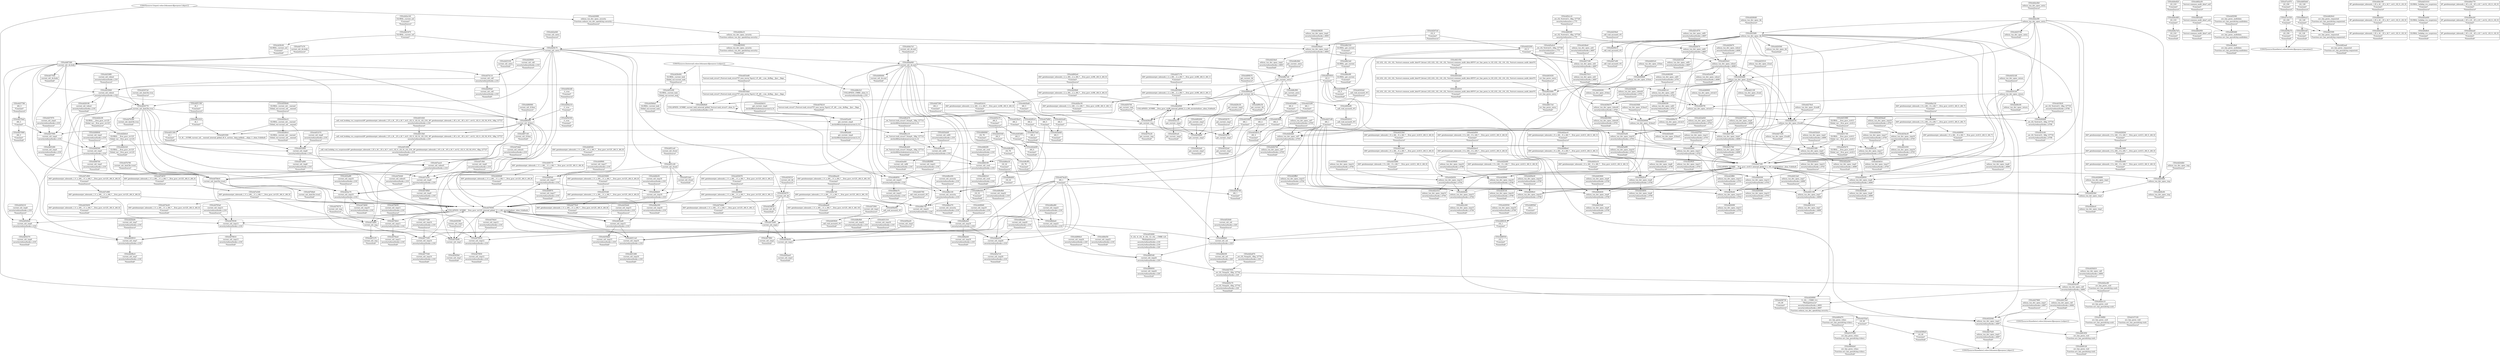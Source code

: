 digraph {
	CE0x4d8cc10 [shape=record,shape=Mrecord,label="{CE0x4d8cc10|_ret_%struct.task_struct*_%tmp4,_!dbg_!27714|./arch/x86/include/asm/current.h,14}"]
	CE0x4d4e7e0 [shape=record,shape=Mrecord,label="{CE0x4d4e7e0|i32_218|*Constant*|*SummSink*}"]
	CE0x4d50070 [shape=record,shape=Mrecord,label="{CE0x4d50070|i64*_getelementptr_inbounds_(_11_x_i64_,_11_x_i64_*___llvm_gcov_ctr125,_i64_0,_i64_1)|*Constant*|*SummSource*}"]
	CE0x4d46a70 [shape=record,shape=Mrecord,label="{CE0x4d46a70|selinux_tun_dev_open:_retval.0|*SummSink*}"]
	CE0x4d8f3b0 [shape=record,shape=Mrecord,label="{CE0x4d8f3b0|i32_1|*Constant*|*SummSource*}"]
	CE0x4d64de0 [shape=record,shape=Mrecord,label="{CE0x4d64de0|avc_has_perm:_tclass|Function::avc_has_perm&Arg::tclass::|*SummSink*}"]
	CE0x4d35ad0 [shape=record,shape=Mrecord,label="{CE0x4d35ad0|current_sid:_tmp15|security/selinux/hooks.c,218}"]
	CE0x4d3ea50 [shape=record,shape=Mrecord,label="{CE0x4d3ea50|current_sid:_call4|security/selinux/hooks.c,218}"]
	CE0x4d8ebe0 [shape=record,shape=Mrecord,label="{CE0x4d8ebe0|current_sid:_tmp23|security/selinux/hooks.c,218}"]
	CE0x4d27860 [shape=record,shape=Mrecord,label="{CE0x4d27860|selinux_tun_dev_open:_tmp3|security/selinux/hooks.c,4697|*SummSource*}"]
	CE0x4d765a0 [shape=record,shape=Mrecord,label="{CE0x4d765a0|current_sid:_tmp13|security/selinux/hooks.c,218|*SummSource*}"]
	CE0x4d403c0 [shape=record,shape=Mrecord,label="{CE0x4d403c0|selinux_tun_dev_open:_if.then|*SummSource*}"]
	CE0x4d5dfe0 [shape=record,shape=Mrecord,label="{CE0x4d5dfe0|avc_has_perm:_auditdata|Function::avc_has_perm&Arg::auditdata::|*SummSink*}"]
	CE0x4d51690 [shape=record,shape=Mrecord,label="{CE0x4d51690|_call_void_lockdep_rcu_suspicious(i8*_getelementptr_inbounds_(_25_x_i8_,_25_x_i8_*_.str3,_i32_0,_i32_0),_i32_218,_i8*_getelementptr_inbounds_(_45_x_i8_,_45_x_i8_*_.str12,_i32_0,_i32_0))_#10,_!dbg_!27727|security/selinux/hooks.c,218|*SummSink*}"]
	CE0x4d28150 [shape=record,shape=Mrecord,label="{CE0x4d28150|selinux_tun_dev_open:_if.end6}"]
	CE0x4d8e9b0 [shape=record,shape=Mrecord,label="{CE0x4d8e9b0|current_sid:_tmp22|security/selinux/hooks.c,218|*SummSink*}"]
	CE0x4d207a0 [shape=record,shape=Mrecord,label="{CE0x4d207a0|i32_0|*Constant*|*SummSource*}"]
	CE0x4d51c40 [shape=record,shape=Mrecord,label="{CE0x4d51c40|current_sid:_if.end}"]
	CE0x6107090 [shape=record,shape=Mrecord,label="{CE0x6107090|avc_has_perm:_tclass|Function::avc_has_perm&Arg::tclass::}"]
	CE0x4d54210 [shape=record,shape=Mrecord,label="{CE0x4d54210|current_sid:_tmp6|security/selinux/hooks.c,218|*SummSource*}"]
	CE0x4d8a7d0 [shape=record,shape=Mrecord,label="{CE0x4d8a7d0|i64*_getelementptr_inbounds_(_11_x_i64_,_11_x_i64_*___llvm_gcov_ctr125,_i64_0,_i64_10)|*Constant*}"]
	CE0x4d39b00 [shape=record,shape=Mrecord,label="{CE0x4d39b00|get_current:_tmp3}"]
	CE0x4d38cd0 [shape=record,shape=Mrecord,label="{CE0x4d38cd0|selinux_tun_dev_open:_tmp6|security/selinux/hooks.c,4699|*SummSink*}"]
	CE0x4d206f0 [shape=record,shape=Mrecord,label="{CE0x4d206f0|selinux_tun_dev_open:_security|Function::selinux_tun_dev_open&Arg::security::|*SummSource*}"]
	CE0x4d8cff0 [shape=record,shape=Mrecord,label="{CE0x4d8cff0|i32_78|*Constant*|*SummSink*}"]
	CE0x4d3fc70 [shape=record,shape=Mrecord,label="{CE0x4d3fc70|current_sid:_entry}"]
	CE0x4d48640 [shape=record,shape=Mrecord,label="{CE0x4d48640|current_sid:_tmp5|security/selinux/hooks.c,218|*SummSource*}"]
	CE0x4d2df30 [shape=record,shape=Mrecord,label="{CE0x4d2df30|i64*_getelementptr_inbounds_(_9_x_i64_,_9_x_i64_*___llvm_gcov_ctr413,_i64_0,_i64_8)|*Constant*|*SummSource*}"]
	CE0x4d487b0 [shape=record,shape=Mrecord,label="{CE0x4d487b0|current_sid:_tmp5|security/selinux/hooks.c,218|*SummSink*}"]
	CE0x4d8a300 [shape=record,shape=Mrecord,label="{CE0x4d8a300|current_sid:_tmp18|security/selinux/hooks.c,218|*SummSink*}"]
	CE0x4d42cc0 [shape=record,shape=Mrecord,label="{CE0x4d42cc0|selinux_tun_dev_open:_tmp8|security/selinux/hooks.c,4700|*SummSource*}"]
	CE0x4d8e270 [shape=record,shape=Mrecord,label="{CE0x4d8e270|current_sid:_security|security/selinux/hooks.c,218|*SummSink*}"]
	CE0x4d27c80 [shape=record,shape=Mrecord,label="{CE0x4d27c80|i64_1|*Constant*}"]
	CE0x4d24ba0 [shape=record,shape=Mrecord,label="{CE0x4d24ba0|selinux_tun_dev_open:_sid1|security/selinux/hooks.c,4697|*SummSource*}"]
	CE0x4d26c00 [shape=record,shape=Mrecord,label="{CE0x4d26c00|selinux_tun_dev_open:_tmp|*SummSink*}"]
	CE0x4d28470 [shape=record,shape=Mrecord,label="{CE0x4d28470|selinux_tun_dev_open:_tobool|security/selinux/hooks.c,4699|*SummSource*}"]
	CE0x4d47320 [shape=record,shape=Mrecord,label="{CE0x4d47320|selinux_tun_dev_open:_tmp4|security/selinux/hooks.c,4699}"]
	CE0x6239ae0 [shape=record,shape=Mrecord,label="{CE0x6239ae0|selinux_tun_dev_open:_tmp2|security/selinux/hooks.c,4693}"]
	CE0x4d36a70 [shape=record,shape=Mrecord,label="{CE0x4d36a70|i32_256|*Constant*|*SummSink*}"]
	CE0x4d45540 [shape=record,shape=Mrecord,label="{CE0x4d45540|i64_0|*Constant*}"]
	CE0x4d3f140 [shape=record,shape=Mrecord,label="{CE0x4d3f140|selinux_tun_dev_open:_tmp18|security/selinux/hooks.c,4708|*SummSink*}"]
	CE0x4d43640 [shape=record,shape=Mrecord,label="{CE0x4d43640|selinux_tun_dev_open:_tmp9|security/selinux/hooks.c,4700|*SummSource*}"]
	CE0x4d29a90 [shape=record,shape=Mrecord,label="{CE0x4d29a90|current_sid:_tmp7|security/selinux/hooks.c,218|*SummSource*}"]
	CE0x4d22200 [shape=record,shape=Mrecord,label="{CE0x4d22200|i32_0|*Constant*}"]
	CE0x4d7a540 [shape=record,shape=Mrecord,label="{CE0x4d7a540|i64*_getelementptr_inbounds_(_11_x_i64_,_11_x_i64_*___llvm_gcov_ctr125,_i64_0,_i64_0)|*Constant*}"]
	CE0x4d4e290 [shape=record,shape=Mrecord,label="{CE0x4d4e290|i8*_getelementptr_inbounds_(_25_x_i8_,_25_x_i8_*_.str3,_i32_0,_i32_0)|*Constant*|*SummSink*}"]
	CE0x4d355d0 [shape=record,shape=Mrecord,label="{CE0x4d355d0|i64*_getelementptr_inbounds_(_11_x_i64_,_11_x_i64_*___llvm_gcov_ctr125,_i64_0,_i64_8)|*Constant*}"]
	CE0x4d4d290 [shape=record,shape=Mrecord,label="{CE0x4d4d290|selinux_tun_dev_open:_tmp17|security/selinux/hooks.c,4705|*SummSource*}"]
	CE0x4d74600 [shape=record,shape=Mrecord,label="{CE0x4d74600|current_sid:_tmp10|security/selinux/hooks.c,218|*SummSink*}"]
	CE0x4d5bae0 [shape=record,shape=Mrecord,label="{CE0x4d5bae0|current_sid:_tmp3|*SummSink*}"]
	CE0x4d8d980 [shape=record,shape=Mrecord,label="{CE0x4d8d980|current_sid:_tmp21|security/selinux/hooks.c,218|*SummSource*}"]
	CE0x4d34850 [shape=record,shape=Mrecord,label="{CE0x4d34850|selinux_tun_dev_open:_tmp8|security/selinux/hooks.c,4700|*SummSink*}"]
	CE0x4d28950 [shape=record,shape=Mrecord,label="{CE0x4d28950|selinux_tun_dev_open:_tmp6|security/selinux/hooks.c,4699}"]
	CE0x4d3ebd0 [shape=record,shape=Mrecord,label="{CE0x4d3ebd0|current_sid:_call4|security/selinux/hooks.c,218|*SummSource*}"]
	CE0x4d2a0d0 [shape=record,shape=Mrecord,label="{CE0x4d2a0d0|current_sid:_entry|*SummSource*}"]
	CE0x4d34e30 [shape=record,shape=Mrecord,label="{CE0x4d34e30|selinux_tun_dev_open:_tmp16|security/selinux/hooks.c,4705}"]
	CE0x4d34620 [shape=record,shape=Mrecord,label="{CE0x4d34620|current_sid:_bb|*SummSink*}"]
	CE0x4d5b3d0 [shape=record,shape=Mrecord,label="{CE0x4d5b3d0|i1_true|*Constant*|*SummSource*}"]
	CE0x4d52a00 [shape=record,shape=Mrecord,label="{CE0x4d52a00|get_current:_tmp4|./arch/x86/include/asm/current.h,14}"]
	CE0x4d7afa0 [shape=record,shape=Mrecord,label="{CE0x4d7afa0|current_sid:_tobool1|security/selinux/hooks.c,218|*SummSource*}"]
	CE0x4d8d6d0 [shape=record,shape=Mrecord,label="{CE0x4d8d6d0|COLLAPSED:_GCMRE_current_task_external_global_%struct.task_struct*:_elem_0::|security/selinux/hooks.c,218}"]
	CE0x4d4e620 [shape=record,shape=Mrecord,label="{CE0x4d4e620|i32_218|*Constant*|*SummSource*}"]
	CE0x4d77250 [shape=record,shape=Mrecord,label="{CE0x4d77250|current_sid:_tmp14|security/selinux/hooks.c,218}"]
	CE0x4d8f550 [shape=record,shape=Mrecord,label="{CE0x4d8f550|i32_1|*Constant*|*SummSink*}"]
	CE0x4d49580 [shape=record,shape=Mrecord,label="{CE0x4d49580|selinux_tun_dev_open:_tmp12|security/selinux/hooks.c,4703|*SummSink*}"]
	CE0x4d79010 [shape=record,shape=Mrecord,label="{CE0x4d79010|current_sid:_tmp12|security/selinux/hooks.c,218}"]
	CE0x4d2bfa0 [shape=record,shape=Mrecord,label="{CE0x4d2bfa0|selinux_tun_dev_open:_tmp14|security/selinux/hooks.c,4704|*SummSource*}"]
	CE0x4d63ad0 [shape=record,shape=Mrecord,label="{CE0x4d63ad0|%struct.common_audit_data*_null|*Constant*}"]
	CE0x4d49a30 [shape=record,shape=Mrecord,label="{CE0x4d49a30|selinux_tun_dev_open:_tmp19|security/selinux/hooks.c,4708|*SummSource*}"]
	CE0x4d2a140 [shape=record,shape=Mrecord,label="{CE0x4d2a140|GLOBAL:_current_sid|*Constant*|*SummSource*}"]
	CE0x4d45b70 [shape=record,shape=Mrecord,label="{CE0x4d45b70|GLOBAL:___llvm_gcov_ctr413|Global_var:__llvm_gcov_ctr413|*SummSink*}"]
	CE0x4d7a8b0 [shape=record,shape=Mrecord,label="{CE0x4d7a8b0|current_sid:_tmp}"]
	CE0x4d8cf80 [shape=record,shape=Mrecord,label="{CE0x4d8cf80|i32_78|*Constant*}"]
	CE0x4d2d940 [shape=record,shape=Mrecord,label="{CE0x4d2d940|COLLAPSED:_GCMRE___llvm_gcov_ctr98_internal_global_2_x_i64_zeroinitializer:_elem_0:default:}"]
	CE0x4d27b20 [shape=record,shape=Mrecord,label="{CE0x4d27b20|selinux_tun_dev_open:_tmp3|security/selinux/hooks.c,4697|*SummSink*}"]
	CE0x4d52600 [shape=record,shape=Mrecord,label="{CE0x4d52600|0:_i32,_4:_i32,_8:_i32,_12:_i32,_:_CMRE_4,8_|*MultipleSource*|security/selinux/hooks.c,218|security/selinux/hooks.c,218|security/selinux/hooks.c,220}"]
	CE0x4d29190 [shape=record,shape=Mrecord,label="{CE0x4d29190|current_sid:_tobool|security/selinux/hooks.c,218|*SummSink*}"]
	CE0x4d51010 [shape=record,shape=Mrecord,label="{CE0x4d51010|i8_1|*Constant*}"]
	CE0x4d461c0 [shape=record,shape=Mrecord,label="{CE0x4d461c0|selinux_tun_dev_open:_call3|security/selinux/hooks.c,4701}"]
	CE0x4d906c0 [shape=record,shape=Mrecord,label="{CE0x4d906c0|current_sid:_tmp24|security/selinux/hooks.c,220|*SummSource*}"]
	CE0x4d1fc40 [shape=record,shape=Mrecord,label="{CE0x4d1fc40|_ret_i32_%retval.0,_!dbg_!27734|security/selinux/hooks.c,4708|*SummSink*}"]
	CE0x4d4ffd0 [shape=record,shape=Mrecord,label="{CE0x4d4ffd0|i64*_getelementptr_inbounds_(_11_x_i64_,_11_x_i64_*___llvm_gcov_ctr125,_i64_0,_i64_1)|*Constant*}"]
	CE0x4d8aa20 [shape=record,shape=Mrecord,label="{CE0x4d8aa20|i64*_getelementptr_inbounds_(_11_x_i64_,_11_x_i64_*___llvm_gcov_ctr125,_i64_0,_i64_10)|*Constant*|*SummSource*}"]
	CE0x4d8c8b0 [shape=record,shape=Mrecord,label="{CE0x4d8c8b0|get_current:_entry|*SummSource*}"]
	CE0x4d79f30 [shape=record,shape=Mrecord,label="{CE0x4d79f30|current_sid:_tmp12|security/selinux/hooks.c,218|*SummSink*}"]
	CE0x4d46900 [shape=record,shape=Mrecord,label="{CE0x4d46900|selinux_tun_dev_open:_retval.0|*SummSource*}"]
	CE0x4d3f350 [shape=record,shape=Mrecord,label="{CE0x4d3f350|selinux_tun_dev_open:_tmp19|security/selinux/hooks.c,4708|*SummSink*}"]
	CE0x4d62a30 [shape=record,shape=Mrecord,label="{CE0x4d62a30|%struct.common_audit_data*_null|*Constant*|*SummSource*}"]
	CE0x4d5e050 [shape=record,shape=Mrecord,label="{CE0x4d5e050|selinux_tun_dev_open:_tobool|security/selinux/hooks.c,4699|*SummSink*}"]
	CE0x4d35e00 [shape=record,shape=Mrecord,label="{CE0x4d35e00|selinux_tun_dev_open:_tmp10|security/selinux/hooks.c,4703}"]
	CE0x4d33470 [shape=record,shape=Mrecord,label="{CE0x4d33470|get_current:_tmp1}"]
	CE0x4d1f3a0 [shape=record,shape=Mrecord,label="{CE0x4d1f3a0|i16_49|*Constant*}"]
	CE0x4d74110 [shape=record,shape=Mrecord,label="{CE0x4d74110|current_sid:_call|security/selinux/hooks.c,218}"]
	CE0x4d3a400 [shape=record,shape=Mrecord,label="{CE0x4d3a400|GLOBAL:_lockdep_rcu_suspicious|*Constant*}"]
	CE0x4d5b540 [shape=record,shape=Mrecord,label="{CE0x4d5b540|i1_true|*Constant*|*SummSink*}"]
	CE0x4d7b8a0 [shape=record,shape=Mrecord,label="{CE0x4d7b8a0|current_sid:_land.lhs.true2|*SummSink*}"]
	CE0x4d26680 [shape=record,shape=Mrecord,label="{CE0x4d26680|selinux_tun_dev_open:_tmp1|*SummSource*}"]
	CE0x4d7aec0 [shape=record,shape=Mrecord,label="{CE0x4d7aec0|current_sid:_tobool1|security/selinux/hooks.c,218}"]
	CE0x4d49140 [shape=record,shape=Mrecord,label="{CE0x4d49140|avc_has_perm:_tsid|Function::avc_has_perm&Arg::tsid::|*SummSink*}"]
	CE0x4d7a610 [shape=record,shape=Mrecord,label="{CE0x4d7a610|i64*_getelementptr_inbounds_(_11_x_i64_,_11_x_i64_*___llvm_gcov_ctr125,_i64_0,_i64_0)|*Constant*|*SummSource*}"]
	CE0x4d45e70 [shape=record,shape=Mrecord,label="{CE0x4d45e70|i64_0|*Constant*|*SummSource*}"]
	CE0x4d52910 [shape=record,shape=Mrecord,label="{CE0x4d52910|_call_void_mcount()_#3|*SummSink*}"]
	CE0x4d8de30 [shape=record,shape=Mrecord,label="{CE0x4d8de30|i32_22|*Constant*|*SummSource*}"]
	CE0x4d8f230 [shape=record,shape=Mrecord,label="{CE0x4d8f230|i32_1|*Constant*}"]
	CE0x4d7ce30 [shape=record,shape=Mrecord,label="{CE0x4d7ce30|current_sid:_tmp9|security/selinux/hooks.c,218}"]
	CE0x4d53300 [shape=record,shape=Mrecord,label="{CE0x4d53300|0:_i8,_:_GCMR_current_sid.__warned_internal_global_i8_0,_section_.data.unlikely_,_align_1:_elem_0:default:}"]
	CE0x4d7c090 [shape=record,shape=Mrecord,label="{CE0x4d7c090|i64_4|*Constant*}"]
	CE0x4d31740 [shape=record,shape=Mrecord,label="{CE0x4d31740|GLOBAL:___llvm_gcov_ctr413|Global_var:__llvm_gcov_ctr413}"]
	CE0x4621f50 [shape=record,shape=Mrecord,label="{CE0x4621f50|i32_(i32,_i32,_i16,_i32,_%struct.common_audit_data*)*_bitcast_(i32_(i32,_i32,_i16,_i32,_%struct.common_audit_data.495*)*_avc_has_perm_to_i32_(i32,_i32,_i16,_i32,_%struct.common_audit_data*)*)|*Constant*|*SummSource*}"]
	CE0x4d274f0 [shape=record,shape=Mrecord,label="{CE0x4d274f0|COLLAPSED:_GCMRE___llvm_gcov_ctr413_internal_global_9_x_i64_zeroinitializer:_elem_0:default:}"]
	CE0x4d33510 [shape=record,shape=Mrecord,label="{CE0x4d33510|selinux_tun_dev_open:_if.end|*SummSource*}"]
	CE0x4d285c0 [shape=record,shape=Mrecord,label="{CE0x4d285c0|i64_2|*Constant*}"]
	CE0x4d2b0c0 [shape=record,shape=Mrecord,label="{CE0x4d2b0c0|GLOBAL:___llvm_gcov_ctr125|Global_var:__llvm_gcov_ctr125}"]
	CE0x4d234e0 [shape=record,shape=Mrecord,label="{CE0x4d234e0|selinux_tun_dev_open:_tmp2|security/selinux/hooks.c,4693|*SummSink*}"]
	CE0x4d540e0 [shape=record,shape=Mrecord,label="{CE0x4d540e0|current_sid:_tmp6|security/selinux/hooks.c,218}"]
	CE0x4d748c0 [shape=record,shape=Mrecord,label="{CE0x4d748c0|current_sid:_tmp11|security/selinux/hooks.c,218}"]
	CE0x4d255f0 [shape=record,shape=Mrecord,label="{CE0x4d255f0|avc_has_perm:_requested|Function::avc_has_perm&Arg::requested::}"]
	CE0x4d46c90 [shape=record,shape=Mrecord,label="{CE0x4d46c90|selinux_tun_dev_open:_return|*SummSink*}"]
	CE0x4d45820 [shape=record,shape=Mrecord,label="{CE0x4d45820|_call_void_mcount()_#3|*SummSink*}"]
	CE0x4d556b0 [shape=record,shape=Mrecord,label="{CE0x4d556b0|i64*_getelementptr_inbounds_(_2_x_i64_,_2_x_i64_*___llvm_gcov_ctr98,_i64_0,_i64_1)|*Constant*}"]
	CE0x4d26940 [shape=record,shape=Mrecord,label="{CE0x4d26940|selinux_tun_dev_open:_if.then5}"]
	CE0x4d4f540 [shape=record,shape=Mrecord,label="{CE0x4d4f540|current_sid:_tmp17|security/selinux/hooks.c,218}"]
	CE0x4d32b70 [shape=record,shape=Mrecord,label="{CE0x4d32b70|get_current:_tmp1|*SummSource*}"]
	CE0x4d31960 [shape=record,shape=Mrecord,label="{CE0x4d31960|GLOBAL:___llvm_gcov_ctr413|Global_var:__llvm_gcov_ctr413|*SummSource*}"]
	CE0x4d8e8b0 [shape=record,shape=Mrecord,label="{CE0x4d8e8b0|current_sid:_tmp22|security/selinux/hooks.c,218|*SummSource*}"]
	CE0x4d4f900 [shape=record,shape=Mrecord,label="{CE0x4d4f900|current_sid:_tmp17|security/selinux/hooks.c,218|*SummSource*}"]
	CE0x4d32c10 [shape=record,shape=Mrecord,label="{CE0x4d32c10|get_current:_tmp2}"]
	CE0x4d67260 [shape=record,shape=Mrecord,label="{CE0x4d67260|current_sid:_do.body}"]
	CE0x6239b50 [shape=record,shape=Mrecord,label="{CE0x6239b50|selinux_tun_dev_open:_tmp2|security/selinux/hooks.c,4693|*SummSource*}"]
	CE0x4d31310 [shape=record,shape=Mrecord,label="{CE0x4d31310|current_sid:_tmp16|security/selinux/hooks.c,218|*SummSource*}"]
	CE0x4d2b1f0 [shape=record,shape=Mrecord,label="{CE0x4d2b1f0|GLOBAL:___llvm_gcov_ctr125|Global_var:__llvm_gcov_ctr125|*SummSource*}"]
	CE0x4d7b0d0 [shape=record,shape=Mrecord,label="{CE0x4d7b0d0|current_sid:_tobool1|security/selinux/hooks.c,218|*SummSink*}"]
	CE0x4d301b0 [shape=record,shape=Mrecord,label="{CE0x4d301b0|selinux_tun_dev_open:_return}"]
	CE0x4d45d60 [shape=record,shape=Mrecord,label="{CE0x4d45d60|i64_0|*Constant*}"]
	CE0x4d3a9f0 [shape=record,shape=Mrecord,label="{CE0x4d3a9f0|selinux_tun_dev_open:_tmp10|security/selinux/hooks.c,4703|*SummSink*}"]
	CE0x4d33840 [shape=record,shape=Mrecord,label="{CE0x4d33840|current_sid:_tobool|security/selinux/hooks.c,218}"]
	CE0x4d49db0 [shape=record,shape=Mrecord,label="{CE0x4d49db0|_ret_i32_%retval.0,_!dbg_!27734|security/selinux/hooks.c,4708}"]
	CE0x4d365b0 [shape=record,shape=Mrecord,label="{CE0x4d365b0|current_sid:_tmp1|*SummSink*}"]
	"CONST[source:0(mediator),value:2(dynamic)][purpose:{object}]"
	CE0x4d26ec0 [shape=record,shape=Mrecord,label="{CE0x4d26ec0|selinux_tun_dev_open:_tmp1|*SummSink*}"]
	CE0x4d406d0 [shape=record,shape=Mrecord,label="{CE0x4d406d0|selinux_tun_dev_open:_if.then}"]
	CE0x4d211f0 [shape=record,shape=Mrecord,label="{CE0x4d211f0|selinux_tun_dev_open:_if.end|*SummSink*}"]
	CE0x4d49300 [shape=record,shape=Mrecord,label="{CE0x4d49300|selinux_tun_dev_open:_tmp12|security/selinux/hooks.c,4703}"]
	CE0x4d924a0 [shape=record,shape=Mrecord,label="{CE0x4d924a0|get_current:_tmp3|*SummSink*}"]
	CE0x4d50a10 [shape=record,shape=Mrecord,label="{CE0x4d50a10|GLOBAL:_current_sid.__warned|Global_var:current_sid.__warned}"]
	CE0x4d31010 [shape=record,shape=Mrecord,label="{CE0x4d31010|GLOBAL:_lockdep_rcu_suspicious|*Constant*|*SummSource*}"]
	CE0x4d4dfc0 [shape=record,shape=Mrecord,label="{CE0x4d4dfc0|GLOBAL:_lockdep_rcu_suspicious|*Constant*|*SummSink*}"]
	CE0x4d54370 [shape=record,shape=Mrecord,label="{CE0x4d54370|current_sid:_tmp6|security/selinux/hooks.c,218|*SummSink*}"]
	CE0x4d8da70 [shape=record,shape=Mrecord,label="{CE0x4d8da70|current_sid:_tmp21|security/selinux/hooks.c,218|*SummSink*}"]
	CE0x4d27230 [shape=record,shape=Mrecord,label="{CE0x4d27230|selinux_tun_dev_open:_if.end6|*SummSink*}"]
	CE0x4d279c0 [shape=record,shape=Mrecord,label="{CE0x4d279c0|selinux_tun_dev_open:_if.end6|*SummSource*}"]
	CE0x4d37900 [shape=record,shape=Mrecord,label="{CE0x4d37900|current_sid:_tmp4|security/selinux/hooks.c,218}"]
	CE0x4d73f40 [shape=record,shape=Mrecord,label="{CE0x4d73f40|current_sid:_tmp2|*SummSource*}"]
	CE0x4d92e80 [shape=record,shape=Mrecord,label="{CE0x4d92e80|_call_void_mcount()_#3}"]
	CE0x4d77f30 [shape=record,shape=Mrecord,label="{CE0x4d77f30|current_sid:_do.body|*SummSink*}"]
	CE0x4d43960 [shape=record,shape=Mrecord,label="{CE0x4d43960|selinux_tun_dev_open:_tobool4|security/selinux/hooks.c,4703|*SummSink*}"]
	CE0x4d90850 [shape=record,shape=Mrecord,label="{CE0x4d90850|current_sid:_tmp24|security/selinux/hooks.c,220|*SummSink*}"]
	CE0x4d76c20 [shape=record,shape=Mrecord,label="{CE0x4d76c20|get_current:_tmp|*SummSink*}"]
	CE0x4d515b0 [shape=record,shape=Mrecord,label="{CE0x4d515b0|_call_void_lockdep_rcu_suspicious(i8*_getelementptr_inbounds_(_25_x_i8_,_25_x_i8_*_.str3,_i32_0,_i32_0),_i32_218,_i8*_getelementptr_inbounds_(_45_x_i8_,_45_x_i8_*_.str12,_i32_0,_i32_0))_#10,_!dbg_!27727|security/selinux/hooks.c,218}"]
	CE0x4d61850 [shape=record,shape=Mrecord,label="{CE0x4d61850|avc_has_perm:_tsid|Function::avc_has_perm&Arg::tsid::}"]
	"CONST[source:1(input),value:2(dynamic)][purpose:{object}]"
	CE0x4d4e480 [shape=record,shape=Mrecord,label="{CE0x4d4e480|i32_218|*Constant*}"]
	CE0x4d92dd0 [shape=record,shape=Mrecord,label="{CE0x4d92dd0|get_current:_tmp4|./arch/x86/include/asm/current.h,14|*SummSink*}"]
	CE0x4d3adf0 [shape=record,shape=Mrecord,label="{CE0x4d3adf0|current_sid:_tmp10|security/selinux/hooks.c,218|*SummSource*}"]
	CE0x4d498c0 [shape=record,shape=Mrecord,label="{CE0x4d498c0|selinux_tun_dev_open:_tmp19|security/selinux/hooks.c,4708}"]
	CE0x4d23470 [shape=record,shape=Mrecord,label="{CE0x4d23470|GLOBAL:_current_sid|*Constant*}"]
	CE0x4d53930 [shape=record,shape=Mrecord,label="{CE0x4d53930|i32_0|*Constant*}"]
	CE0x4d4f970 [shape=record,shape=Mrecord,label="{CE0x4d4f970|current_sid:_tmp17|security/selinux/hooks.c,218|*SummSink*}"]
	CE0x4625060 [shape=record,shape=Mrecord,label="{CE0x4625060|avc_has_perm:_entry}"]
	CE0x4d318f0 [shape=record,shape=Mrecord,label="{CE0x4d318f0|selinux_tun_dev_open:_tmp5|security/selinux/hooks.c,4699}"]
	CE0x4d2f920 [shape=record,shape=Mrecord,label="{CE0x4d2f920|selinux_tun_dev_open:_tmp11|security/selinux/hooks.c,4703|*SummSink*}"]
	CE0x4d8ed60 [shape=record,shape=Mrecord,label="{CE0x4d8ed60|current_sid:_tmp23|security/selinux/hooks.c,218|*SummSource*}"]
	CE0x4d27e90 [shape=record,shape=Mrecord,label="{CE0x4d27e90|_call_void_mcount()_#3|*SummSink*}"]
	CE0x4d770c0 [shape=record,shape=Mrecord,label="{CE0x4d770c0|i64*_getelementptr_inbounds_(_11_x_i64_,_11_x_i64_*___llvm_gcov_ctr125,_i64_0,_i64_8)|*Constant*|*SummSink*}"]
	CE0x4d20c70 [shape=record,shape=Mrecord,label="{CE0x4d20c70|_ret_i32_%tmp24,_!dbg_!27742|security/selinux/hooks.c,220|*SummSink*}"]
	CE0x4d3ed40 [shape=record,shape=Mrecord,label="{CE0x4d3ed40|current_sid:_call4|security/selinux/hooks.c,218|*SummSink*}"]
	CE0x4d62aa0 [shape=record,shape=Mrecord,label="{CE0x4d62aa0|avc_has_perm:_requested|Function::avc_has_perm&Arg::requested::|*SummSink*}"]
	CE0x4d37890 [shape=record,shape=Mrecord,label="{CE0x4d37890|i64_3|*Constant*|*SummSink*}"]
	CE0x4d38980 [shape=record,shape=Mrecord,label="{CE0x4d38980|i32_0|*Constant*|*SummSink*}"]
	CE0x4d25930 [shape=record,shape=Mrecord,label="{CE0x4d25930|selinux_tun_dev_open:_security|Function::selinux_tun_dev_open&Arg::security::|*SummSink*}"]
	CE0x4d282b0 [shape=record,shape=Mrecord,label="{CE0x4d282b0|i64*_getelementptr_inbounds_(_9_x_i64_,_9_x_i64_*___llvm_gcov_ctr413,_i64_0,_i64_0)|*Constant*|*SummSource*}"]
	CE0x4d4d120 [shape=record,shape=Mrecord,label="{CE0x4d4d120|selinux_tun_dev_open:_tmp17|security/selinux/hooks.c,4705}"]
	CE0x4d2bc50 [shape=record,shape=Mrecord,label="{CE0x4d2bc50|i64*_getelementptr_inbounds_(_2_x_i64_,_2_x_i64_*___llvm_gcov_ctr98,_i64_0,_i64_1)|*Constant*|*SummSink*}"]
	CE0x4d400f0 [shape=record,shape=Mrecord,label="{CE0x4d400f0|selinux_tun_dev_open:_tmp13|security/selinux/hooks.c,4703|*SummSink*}"]
	CE0x4d29ca0 [shape=record,shape=Mrecord,label="{CE0x4d29ca0|get_current:_tmp2|*SummSink*}"]
	CE0x4d4fb80 [shape=record,shape=Mrecord,label="{CE0x4d4fb80|current_sid:_tmp19|security/selinux/hooks.c,218|*SummSource*}"]
	CE0x4d35690 [shape=record,shape=Mrecord,label="{CE0x4d35690|i64*_getelementptr_inbounds_(_11_x_i64_,_11_x_i64_*___llvm_gcov_ctr125,_i64_0,_i64_8)|*Constant*|*SummSource*}"]
	CE0x4d74e90 [shape=record,shape=Mrecord,label="{CE0x4d74e90|current_sid:_tmp1}"]
	CE0x4d92400 [shape=record,shape=Mrecord,label="{CE0x4d92400|get_current:_tmp3|*SummSource*}"]
	CE0x4d2e5f0 [shape=record,shape=Mrecord,label="{CE0x4d2e5f0|selinux_tun_dev_open:_entry}"]
	CE0x4d33b50 [shape=record,shape=Mrecord,label="{CE0x4d33b50|i64*_getelementptr_inbounds_(_11_x_i64_,_11_x_i64_*___llvm_gcov_ctr125,_i64_0,_i64_6)|*Constant*|*SummSink*}"]
	CE0x4d2a3b0 [shape=record,shape=Mrecord,label="{CE0x4d2a3b0|selinux_tun_dev_open:_entry|*SummSource*}"]
	CE0x4d4f170 [shape=record,shape=Mrecord,label="{CE0x4d4f170|i64*_getelementptr_inbounds_(_11_x_i64_,_11_x_i64_*___llvm_gcov_ctr125,_i64_0,_i64_9)|*Constant*}"]
	CE0x4d7d0b0 [shape=record,shape=Mrecord,label="{CE0x4d7d0b0|current_sid:_tmp9|security/selinux/hooks.c,218|*SummSink*}"]
	CE0x4d4fe50 [shape=record,shape=Mrecord,label="{CE0x4d4fe50|current_sid:_tmp18|security/selinux/hooks.c,218|*SummSource*}"]
	CE0x4d20560 [shape=record,shape=Mrecord,label="{CE0x4d20560|selinux_tun_dev_open:_bb|*SummSink*}"]
	CE0x4d412a0 [shape=record,shape=Mrecord,label="{CE0x4d412a0|selinux_tun_dev_open:_tmp7|security/selinux/hooks.c,4699|*SummSource*}"]
	CE0x4d311e0 [shape=record,shape=Mrecord,label="{CE0x4d311e0|current_sid:_tmp16|security/selinux/hooks.c,218}"]
	CE0x4d51620 [shape=record,shape=Mrecord,label="{CE0x4d51620|_call_void_lockdep_rcu_suspicious(i8*_getelementptr_inbounds_(_25_x_i8_,_25_x_i8_*_.str3,_i32_0,_i32_0),_i32_218,_i8*_getelementptr_inbounds_(_45_x_i8_,_45_x_i8_*_.str12,_i32_0,_i32_0))_#10,_!dbg_!27727|security/selinux/hooks.c,218|*SummSource*}"]
	CE0x4d25280 [shape=record,shape=Mrecord,label="{CE0x4d25280|i64_1|*Constant*|*SummSource*}"]
	CE0x4d32040 [shape=record,shape=Mrecord,label="{CE0x4d32040|selinux_tun_dev_open:_tmp3|security/selinux/hooks.c,4697}"]
	CE0x4d47390 [shape=record,shape=Mrecord,label="{CE0x4d47390|i64_2|*Constant*|*SummSource*}"]
	CE0x4d7ad60 [shape=record,shape=Mrecord,label="{CE0x4d7ad60|current_sid:_tmp8|security/selinux/hooks.c,218|*SummSink*}"]
	CE0x4d2acc0 [shape=record,shape=Mrecord,label="{CE0x4d2acc0|i64*_getelementptr_inbounds_(_9_x_i64_,_9_x_i64_*___llvm_gcov_ctr413,_i64_0,_i64_3)|*Constant*|*SummSource*}"]
	CE0x4d5e1c0 [shape=record,shape=Mrecord,label="{CE0x4d5e1c0|_ret_i32_%retval.0,_!dbg_!27728|security/selinux/avc.c,775|*SummSource*}"]
	CE0x4d28a90 [shape=record,shape=Mrecord,label="{CE0x4d28a90|selinux_tun_dev_open:_tmp6|security/selinux/hooks.c,4699|*SummSource*}"]
	CE0x4d49f40 [shape=record,shape=Mrecord,label="{CE0x4d49f40|i64*_getelementptr_inbounds_(_9_x_i64_,_9_x_i64_*___llvm_gcov_ctr413,_i64_0,_i64_7)|*Constant*|*SummSink*}"]
	CE0x4d63b40 [shape=record,shape=Mrecord,label="{CE0x4d63b40|i32_128|*Constant*|*SummSource*}"]
	CE0x4d203b0 [shape=record,shape=Mrecord,label="{CE0x4d203b0|selinux_tun_dev_open:_tmp1}"]
	CE0x4d2ffb0 [shape=record,shape=Mrecord,label="{CE0x4d2ffb0|selinux_tun_dev_open:_tmp15|security/selinux/hooks.c,4704|*SummSource*}"]
	CE0x4d257d0 [shape=record,shape=Mrecord,label="{CE0x4d257d0|selinux_tun_dev_open:_entry|*SummSink*}"]
	CE0x4d2bf30 [shape=record,shape=Mrecord,label="{CE0x4d2bf30|selinux_tun_dev_open:_tmp14|security/selinux/hooks.c,4704}"]
	CE0x4d65f30 [shape=record,shape=Mrecord,label="{CE0x4d65f30|current_sid:_if.then}"]
	CE0x4d435d0 [shape=record,shape=Mrecord,label="{CE0x4d435d0|selinux_tun_dev_open:_tmp9|security/selinux/hooks.c,4700|*SummSink*}"]
	CE0x4d27180 [shape=record,shape=Mrecord,label="{CE0x4d27180|selinux_tun_dev_open:_sid1|security/selinux/hooks.c,4697}"]
	CE0x4d4eea0 [shape=record,shape=Mrecord,label="{CE0x4d4eea0|i8*_getelementptr_inbounds_(_45_x_i8_,_45_x_i8_*_.str12,_i32_0,_i32_0)|*Constant*|*SummSink*}"]
	CE0x4d74db0 [shape=record,shape=Mrecord,label="{CE0x4d74db0|i64*_getelementptr_inbounds_(_11_x_i64_,_11_x_i64_*___llvm_gcov_ctr125,_i64_0,_i64_1)|*Constant*|*SummSink*}"]
	CE0x4d79570 [shape=record,shape=Mrecord,label="{CE0x4d79570|current_sid:_tmp|*SummSource*}"]
	CE0x4d7b580 [shape=record,shape=Mrecord,label="{CE0x4d7b580|current_sid:_land.lhs.true|*SummSink*}"]
	CE0x4d4e770 [shape=record,shape=Mrecord,label="{CE0x4d4e770|i8*_getelementptr_inbounds_(_45_x_i8_,_45_x_i8_*_.str12,_i32_0,_i32_0)|*Constant*|*SummSource*}"]
	CE0x4d36390 [shape=record,shape=Mrecord,label="{CE0x4d36390|current_sid:_tmp1|*SummSource*}"]
	CE0x4d20b10 [shape=record,shape=Mrecord,label="{CE0x4d20b10|_call_void_mcount()_#3}"]
	CE0x4d29bc0 [shape=record,shape=Mrecord,label="{CE0x4d29bc0|current_sid:_tmp7|security/selinux/hooks.c,218|*SummSink*}"]
	CE0x4d37970 [shape=record,shape=Mrecord,label="{CE0x4d37970|current_sid:_tmp4|security/selinux/hooks.c,218|*SummSource*}"]
	CE0x4d8d3c0 [shape=record,shape=Mrecord,label="{CE0x4d8d3c0|current_sid:_cred|security/selinux/hooks.c,218|*SummSink*}"]
	CE0x4d73fb0 [shape=record,shape=Mrecord,label="{CE0x4d73fb0|current_sid:_tmp2|*SummSink*}"]
	CE0x4d90c50 [shape=record,shape=Mrecord,label="{CE0x4d90c50|get_current:_bb|*SummSink*}"]
	CE0x4d76530 [shape=record,shape=Mrecord,label="{CE0x4d76530|current_sid:_tmp13|security/selinux/hooks.c,218}"]
	CE0x4d51190 [shape=record,shape=Mrecord,label="{CE0x4d51190|i8_1|*Constant*|*SummSource*}"]
	CE0x4d64ec0 [shape=record,shape=Mrecord,label="{CE0x4d64ec0|i32_128|*Constant*}"]
	CE0x4d40430 [shape=record,shape=Mrecord,label="{CE0x4d40430|selinux_tun_dev_open:_if.then|*SummSink*}"]
	CE0x4d49fb0 [shape=record,shape=Mrecord,label="{CE0x4d49fb0|i64*_getelementptr_inbounds_(_9_x_i64_,_9_x_i64_*___llvm_gcov_ctr413,_i64_0,_i64_7)|*Constant*}"]
	CE0x4d347e0 [shape=record,shape=Mrecord,label="{CE0x4d347e0|current_sid:_land.lhs.true|*SummSource*}"]
	CE0x6107100 [shape=record,shape=Mrecord,label="{CE0x6107100|avc_has_perm:_tsid|Function::avc_has_perm&Arg::tsid::|*SummSource*}"]
	CE0x4d79dc0 [shape=record,shape=Mrecord,label="{CE0x4d79dc0|current_sid:_tmp12|security/selinux/hooks.c,218|*SummSource*}"]
	CE0x4d48580 [shape=record,shape=Mrecord,label="{CE0x4d48580|current_sid:_tmp5|security/selinux/hooks.c,218}"]
	CE0x4d8d1f0 [shape=record,shape=Mrecord,label="{CE0x4d8d1f0|current_sid:_sid|security/selinux/hooks.c,220|*SummSink*}"]
	CE0x4d8c990 [shape=record,shape=Mrecord,label="{CE0x4d8c990|get_current:_entry|*SummSink*}"]
	CE0x4d33bc0 [shape=record,shape=Mrecord,label="{CE0x4d33bc0|i64_2|*Constant*}"]
	"CONST[source:2(external),value:2(dynamic)][purpose:{subject}]"
	CE0x4d7cfb0 [shape=record,shape=Mrecord,label="{CE0x4d7cfb0|current_sid:_tmp9|security/selinux/hooks.c,218|*SummSource*}"]
	CE0x4d4f340 [shape=record,shape=Mrecord,label="{CE0x4d4f340|i64*_getelementptr_inbounds_(_11_x_i64_,_11_x_i64_*___llvm_gcov_ctr125,_i64_0,_i64_9)|*Constant*|*SummSource*}"]
	CE0x4d2dec0 [shape=record,shape=Mrecord,label="{CE0x4d2dec0|i64*_getelementptr_inbounds_(_9_x_i64_,_9_x_i64_*___llvm_gcov_ctr413,_i64_0,_i64_8)|*Constant*}"]
	CE0x4d67140 [shape=record,shape=Mrecord,label="{CE0x4d67140|current_sid:_if.then|*SummSink*}"]
	CE0x4d43bd0 [shape=record,shape=Mrecord,label="{CE0x4d43bd0|i64_5|*Constant*|*SummSource*}"]
	CE0x4d49d40 [shape=record,shape=Mrecord,label="{CE0x4d49d40|current_sid:_do.end|*SummSink*}"]
	CE0x4d39c60 [shape=record,shape=Mrecord,label="{CE0x4d39c60|get_current:_tmp}"]
	CE0x4d8c3a0 [shape=record,shape=Mrecord,label="{CE0x4d8c3a0|GLOBAL:_get_current|*Constant*}"]
	CE0x4d905d0 [shape=record,shape=Mrecord,label="{CE0x4d905d0|current_sid:_tmp24|security/selinux/hooks.c,220}"]
	CE0x4d42b50 [shape=record,shape=Mrecord,label="{CE0x4d42b50|selinux_tun_dev_open:_tmp9|security/selinux/hooks.c,4700}"]
	CE0x4d20460 [shape=record,shape=Mrecord,label="{CE0x4d20460|selinux_tun_dev_open:_tmp}"]
	CE0x4d2fe40 [shape=record,shape=Mrecord,label="{CE0x4d2fe40|selinux_tun_dev_open:_tmp15|security/selinux/hooks.c,4704}"]
	CE0x4d439d0 [shape=record,shape=Mrecord,label="{CE0x4d439d0|i64_4|*Constant*}"]
	CE0x4d52410 [shape=record,shape=Mrecord,label="{CE0x4d52410|i64*_getelementptr_inbounds_(_2_x_i64_,_2_x_i64_*___llvm_gcov_ctr98,_i64_0,_i64_0)|*Constant*|*SummSink*}"]
	CE0x4d25fd0 [shape=record,shape=Mrecord,label="{CE0x4d25fd0|selinux_tun_dev_open:_if.then5|*SummSource*}"]
	CE0x4d3ff80 [shape=record,shape=Mrecord,label="{CE0x4d3ff80|selinux_tun_dev_open:_tmp13|security/selinux/hooks.c,4703|*SummSource*}"]
	CE0x4d7b790 [shape=record,shape=Mrecord,label="{CE0x4d7b790|current_sid:_land.lhs.true2|*SummSource*}"]
	CE0x4d43320 [shape=record,shape=Mrecord,label="{CE0x4d43320|selinux_tun_dev_open:_call2|security/selinux/hooks.c,4697|*SummSink*}"]
	CE0x4d415e0 [shape=record,shape=Mrecord,label="{CE0x4d415e0|selinux_tun_dev_open:_call|security/selinux/hooks.c,4694|*SummSink*}"]
	CE0x4d617e0 [shape=record,shape=Mrecord,label="{CE0x4d617e0|avc_has_perm:_entry|*SummSink*}"]
	CE0x4d4a120 [shape=record,shape=Mrecord,label="{CE0x4d4a120|i64*_getelementptr_inbounds_(_9_x_i64_,_9_x_i64_*___llvm_gcov_ctr413,_i64_0,_i64_7)|*Constant*|*SummSource*}"]
	CE0x4d2ad30 [shape=record,shape=Mrecord,label="{CE0x4d2ad30|selinux_tun_dev_open:_tmp5|security/selinux/hooks.c,4699|*SummSink*}"]
	CE0x4d3e7c0 [shape=record,shape=Mrecord,label="{CE0x4d3e7c0|current_sid:_tmp20|security/selinux/hooks.c,218|*SummSink*}"]
	CE0x4d3c930 [shape=record,shape=Mrecord,label="{CE0x4d3c930|selinux_tun_dev_open:_tmp16|security/selinux/hooks.c,4705|*SummSink*}"]
	CE0x4d3b6a0 [shape=record,shape=Mrecord,label="{CE0x4d3b6a0|GLOBAL:_current_task|Global_var:current_task|*SummSink*}"]
	CE0x47ec530 [shape=record,shape=Mrecord,label="{CE0x47ec530|i32_256|*Constant*}"]
	CE0x4d34ea0 [shape=record,shape=Mrecord,label="{CE0x4d34ea0|selinux_tun_dev_open:_tmp16|security/selinux/hooks.c,4705|*SummSource*}"]
	CE0x4d43a40 [shape=record,shape=Mrecord,label="{CE0x4d43a40|i64_5|*Constant*}"]
	CE0x4d1fb20 [shape=record,shape=Mrecord,label="{CE0x4d1fb20|_ret_i32_%retval.0,_!dbg_!27734|security/selinux/hooks.c,4708|*SummSource*}"]
	CE0x4d8c7a0 [shape=record,shape=Mrecord,label="{CE0x4d8c7a0|get_current:_entry}"]
	CE0x4d53da0 [shape=record,shape=Mrecord,label="{CE0x4d53da0|%struct.task_struct*_(%struct.task_struct**)*_asm_movq_%gs:$_1:P_,$0_,_r,im,_dirflag_,_fpsr_,_flags_}"]
	CE0x4d4fd20 [shape=record,shape=Mrecord,label="{CE0x4d4fd20|current_sid:_tmp18|security/selinux/hooks.c,218}"]
	CE0x4d8aad0 [shape=record,shape=Mrecord,label="{CE0x4d8aad0|i64*_getelementptr_inbounds_(_11_x_i64_,_11_x_i64_*___llvm_gcov_ctr125,_i64_0,_i64_10)|*Constant*|*SummSink*}"]
	CE0x4d8ef30 [shape=record,shape=Mrecord,label="{CE0x4d8ef30|current_sid:_tmp23|security/selinux/hooks.c,218|*SummSink*}"]
	CE0x4d5bd50 [shape=record,shape=Mrecord,label="{CE0x4d5bd50|_call_void_mcount()_#3}"]
	CE0x4d25330 [shape=record,shape=Mrecord,label="{CE0x4d25330|current_sid:_entry|*SummSink*}"]
	CE0x4d42bc0 [shape=record,shape=Mrecord,label="{CE0x4d42bc0|selinux_tun_dev_open:_tmp8|security/selinux/hooks.c,4700}"]
	CE0x4d2b320 [shape=record,shape=Mrecord,label="{CE0x4d2b320|GLOBAL:___llvm_gcov_ctr125|Global_var:__llvm_gcov_ctr125|*SummSink*}"]
	CE0x4d31de0 [shape=record,shape=Mrecord,label="{CE0x4d31de0|i64*_getelementptr_inbounds_(_9_x_i64_,_9_x_i64_*___llvm_gcov_ctr413,_i64_0,_i64_6)|*Constant*}"]
	CE0x4d8cd20 [shape=record,shape=Mrecord,label="{CE0x4d8cd20|_ret_%struct.task_struct*_%tmp4,_!dbg_!27714|./arch/x86/include/asm/current.h,14|*SummSink*}"]
	CE0x4d474a0 [shape=record,shape=Mrecord,label="{CE0x4d474a0|i64_2|*Constant*|*SummSink*}"]
	CE0x4d467f0 [shape=record,shape=Mrecord,label="{CE0x4d467f0|selinux_tun_dev_open:_retval.0}"]
	CE0x4622010 [shape=record,shape=Mrecord,label="{CE0x4622010|i32_(i32,_i32,_i16,_i32,_%struct.common_audit_data*)*_bitcast_(i32_(i32,_i32,_i16,_i32,_%struct.common_audit_data.495*)*_avc_has_perm_to_i32_(i32,_i32,_i16,_i32,_%struct.common_audit_data*)*)|*Constant*|*SummSink*}"]
	CE0x4d5ba20 [shape=record,shape=Mrecord,label="{CE0x4d5ba20|current_sid:_tmp3|*SummSource*}"]
	CE0x4d4e0c0 [shape=record,shape=Mrecord,label="{CE0x4d4e0c0|i8*_getelementptr_inbounds_(_25_x_i8_,_25_x_i8_*_.str3,_i32_0,_i32_0)|*Constant*}"]
	CE0x4d2b460 [shape=record,shape=Mrecord,label="{CE0x4d2b460|i64*_getelementptr_inbounds_(_9_x_i64_,_9_x_i64_*___llvm_gcov_ctr413,_i64_0,_i64_8)|*Constant*|*SummSink*}"]
	CE0x4d3f0d0 [shape=record,shape=Mrecord,label="{CE0x4d3f0d0|selinux_tun_dev_open:_tmp18|security/selinux/hooks.c,4708|*SummSource*}"]
	CE0x4d4a640 [shape=record,shape=Mrecord,label="{CE0x4d4a640|current_sid:_do.end}"]
	CE0x4d29000 [shape=record,shape=Mrecord,label="{CE0x4d29000|current_sid:_call|security/selinux/hooks.c,218|*SummSource*}"]
	CE0x4d8d060 [shape=record,shape=Mrecord,label="{CE0x4d8d060|i32_78|*Constant*|*SummSource*}"]
	CE0x4d376a0 [shape=record,shape=Mrecord,label="{CE0x4d376a0|i64_3|*Constant*}"]
	CE0x4d2b7b0 [shape=record,shape=Mrecord,label="{CE0x4d2b7b0|selinux_tun_dev_open:_sid7|security/selinux/hooks.c,4705|*SummSink*}"]
	CE0x4d90b70 [shape=record,shape=Mrecord,label="{CE0x4d90b70|get_current:_bb|*SummSource*}"]
	CE0x4d8e140 [shape=record,shape=Mrecord,label="{CE0x4d8e140|current_sid:_security|security/selinux/hooks.c,218}"]
	CE0x4d4f4d0 [shape=record,shape=Mrecord,label="{CE0x4d4f4d0|i64*_getelementptr_inbounds_(_11_x_i64_,_11_x_i64_*___llvm_gcov_ctr125,_i64_0,_i64_9)|*Constant*|*SummSink*}"]
	CE0x4d36d00 [shape=record,shape=Mrecord,label="{CE0x4d36d00|selinux_tun_dev_open:_tobool4|security/selinux/hooks.c,4703|*SummSource*}"]
	CE0x4d30d10 [shape=record,shape=Mrecord,label="{CE0x4d30d10|selinux_tun_dev_open:_call|security/selinux/hooks.c,4694|*SummSource*}"]
	CE0x4d53c90 [shape=record,shape=Mrecord,label="{CE0x4d53c90|GLOBAL:_current_task|Global_var:current_task}"]
	CE0x4d8aed0 [shape=record,shape=Mrecord,label="{CE0x4d8aed0|current_sid:_tmp20|security/selinux/hooks.c,218|*SummSource*}"]
	CE0x4d8e740 [shape=record,shape=Mrecord,label="{CE0x4d8e740|current_sid:_tmp22|security/selinux/hooks.c,218}"]
	CE0x4d36d70 [shape=record,shape=Mrecord,label="{CE0x4d36d70|selinux_tun_dev_open:_tobool4|security/selinux/hooks.c,4703}"]
	CE0x4d50700 [shape=record,shape=Mrecord,label="{CE0x4d50700|get_current:_tmp|*SummSource*}"]
	CE0x4d78d30 [shape=record,shape=Mrecord,label="{CE0x4d78d30|current_sid:_tmp11|security/selinux/hooks.c,218|*SummSource*}"]
	CE0x4d31480 [shape=record,shape=Mrecord,label="{CE0x4d31480|current_sid:_tmp16|security/selinux/hooks.c,218|*SummSink*}"]
	CE0x4d338f0 [shape=record,shape=Mrecord,label="{CE0x4d338f0|current_sid:_tobool|security/selinux/hooks.c,218|*SummSource*}"]
	CE0x4d29fd0 [shape=record,shape=Mrecord,label="{CE0x4d29fd0|i64*_getelementptr_inbounds_(_2_x_i64_,_2_x_i64_*___llvm_gcov_ctr98,_i64_0,_i64_0)|*Constant*}"]
	CE0x4d8d180 [shape=record,shape=Mrecord,label="{CE0x4d8d180|current_sid:_cred|security/selinux/hooks.c,218}"]
	CE0x4d26e10 [shape=record,shape=Mrecord,label="{CE0x4d26e10|selinux_tun_dev_open:_security|Function::selinux_tun_dev_open&Arg::security::}"]
	CE0x4d8d2f0 [shape=record,shape=Mrecord,label="{CE0x4d8d2f0|current_sid:_cred|security/selinux/hooks.c,218|*SummSource*}"]
	CE0x4d29c30 [shape=record,shape=Mrecord,label="{CE0x4d29c30|get_current:_tmp2|*SummSource*}"]
	CE0x4d554c0 [shape=record,shape=Mrecord,label="{CE0x4d554c0|selinux_tun_dev_open:_tobool|security/selinux/hooks.c,4699}"]
	CE0x4d343a0 [shape=record,shape=Mrecord,label="{CE0x4d343a0|_call_void_mcount()_#3|*SummSource*}"]
	CE0x4d52b20 [shape=record,shape=Mrecord,label="{CE0x4d52b20|selinux_tun_dev_open:_tmp5|security/selinux/hooks.c,4699|*SummSource*}"]
	CE0x4d51ce0 [shape=record,shape=Mrecord,label="{CE0x4d51ce0|current_sid:_if.end|*SummSource*}"]
	CE0x4d34f10 [shape=record,shape=Mrecord,label="{CE0x4d34f10|selinux_tun_dev_open:_tmp17|security/selinux/hooks.c,4705|*SummSink*}"]
	CE0x4d327d0 [shape=record,shape=Mrecord,label="{CE0x4d327d0|i64_1|*Constant*|*SummSink*}"]
	CE0x4d3fc00 [shape=record,shape=Mrecord,label="{CE0x4d3fc00|GLOBAL:_current_sid|*Constant*|*SummSink*}"]
	CE0x4d90a40 [shape=record,shape=Mrecord,label="{CE0x4d90a40|get_current:_bb}"]
	CE0x4d7c800 [shape=record,shape=Mrecord,label="{CE0x4d7c800|i64*_getelementptr_inbounds_(_11_x_i64_,_11_x_i64_*___llvm_gcov_ctr125,_i64_0,_i64_6)|*Constant*|*SummSource*}"]
	CE0x4d78210 [shape=record,shape=Mrecord,label="{CE0x4d78210|%struct.task_struct*_(%struct.task_struct**)*_asm_movq_%gs:$_1:P_,$0_,_r,im,_dirflag_,_fpsr_,_flags_|*SummSink*}"]
	CE0x4d64d70 [shape=record,shape=Mrecord,label="{CE0x4d64d70|avc_has_perm:_tclass|Function::avc_has_perm&Arg::tclass::|*SummSource*}"]
	CE0x4d35d60 [shape=record,shape=Mrecord,label="{CE0x4d35d60|i64*_getelementptr_inbounds_(_9_x_i64_,_9_x_i64_*___llvm_gcov_ctr413,_i64_0,_i64_6)|*Constant*|*SummSink*}"]
	CE0x4d73ed0 [shape=record,shape=Mrecord,label="{CE0x4d73ed0|current_sid:_tmp2}"]
	CE0x4d8a4e0 [shape=record,shape=Mrecord,label="{CE0x4d8a4e0|current_sid:_tmp19|security/selinux/hooks.c,218}"]
	CE0x4d78ea0 [shape=record,shape=Mrecord,label="{CE0x4d78ea0|current_sid:_tmp11|security/selinux/hooks.c,218|*SummSink*}"]
	CE0x4d47a70 [shape=record,shape=Mrecord,label="{CE0x4d47a70|current_sid:_tmp|*SummSink*}"]
	CE0x4d236f0 [shape=record,shape=Mrecord,label="{CE0x4d236f0|i64*_getelementptr_inbounds_(_9_x_i64_,_9_x_i64_*___llvm_gcov_ctr413,_i64_0,_i64_0)|*Constant*}"]
	CE0x4d7c680 [shape=record,shape=Mrecord,label="{CE0x4d7c680|i64*_getelementptr_inbounds_(_11_x_i64_,_11_x_i64_*___llvm_gcov_ctr125,_i64_0,_i64_6)|*Constant*}"]
	CE0x4d49410 [shape=record,shape=Mrecord,label="{CE0x4d49410|selinux_tun_dev_open:_tmp12|security/selinux/hooks.c,4703|*SummSource*}"]
	CE0x4d323b0 [shape=record,shape=Mrecord,label="{CE0x4d323b0|i64*_getelementptr_inbounds_(_9_x_i64_,_9_x_i64_*___llvm_gcov_ctr413,_i64_0,_i64_6)|*Constant*|*SummSource*}"]
	CE0x4d2d4f0 [shape=record,shape=Mrecord,label="{CE0x4d2d4f0|i64*_getelementptr_inbounds_(_9_x_i64_,_9_x_i64_*___llvm_gcov_ctr413,_i64_0,_i64_0)|*Constant*|*SummSink*}"]
	CE0x4d8e5c0 [shape=record,shape=Mrecord,label="{CE0x4d8e5c0|COLLAPSED:_CMRE:_elem_0::|security/selinux/hooks.c,218}"]
	CE0x4d5b210 [shape=record,shape=Mrecord,label="{CE0x4d5b210|i1_true|*Constant*}"]
	CE0x4d29910 [shape=record,shape=Mrecord,label="{CE0x4d29910|current_sid:_tmp7|security/selinux/hooks.c,218}"]
	CE0x4d8c6f0 [shape=record,shape=Mrecord,label="{CE0x4d8c6f0|GLOBAL:_get_current|*Constant*|*SummSink*}"]
	CE0x4d8dd00 [shape=record,shape=Mrecord,label="{CE0x4d8dd00|i32_22|*Constant*}"]
	CE0x4d2ec80 [shape=record,shape=Mrecord,label="{CE0x4d2ec80|avc_has_perm:_ssid|Function::avc_has_perm&Arg::ssid::|*SummSource*}"]
	CE0x4d3b400 [shape=record,shape=Mrecord,label="{CE0x4d3b400|GLOBAL:_current_task|Global_var:current_task|*SummSource*}"]
	CE0x4d8c520 [shape=record,shape=Mrecord,label="{CE0x4d8c520|GLOBAL:_get_current|*Constant*|*SummSource*}"]
	CE0x4d2b640 [shape=record,shape=Mrecord,label="{CE0x4d2b640|selinux_tun_dev_open:_sid7|security/selinux/hooks.c,4705|*SummSource*}"]
	CE0x4d37170 [shape=record,shape=Mrecord,label="{CE0x4d37170|i64*_getelementptr_inbounds_(_2_x_i64_,_2_x_i64_*___llvm_gcov_ctr98,_i64_0,_i64_1)|*Constant*|*SummSource*}"]
	"CONST[source:0(mediator),value:2(dynamic)][purpose:{subject}]"
	CE0x4d30c00 [shape=record,shape=Mrecord,label="{CE0x4d30c00|selinux_tun_dev_open:_call|security/selinux/hooks.c,4694}"]
	CE0x4d432b0 [shape=record,shape=Mrecord,label="{CE0x4d432b0|i32_(i32,_i32,_i16,_i32,_%struct.common_audit_data*)*_bitcast_(i32_(i32,_i32,_i16,_i32,_%struct.common_audit_data.495*)*_avc_has_perm_to_i32_(i32,_i32,_i16,_i32,_%struct.common_audit_data*)*)|*Constant*}"]
	CE0x4d8d850 [shape=record,shape=Mrecord,label="{CE0x4d8d850|current_sid:_tmp21|security/selinux/hooks.c,218}"]
	CE0x4d2ec10 [shape=record,shape=Mrecord,label="{CE0x4d2ec10|avc_has_perm:_ssid|Function::avc_has_perm&Arg::ssid::}"]
	CE0x4d34470 [shape=record,shape=Mrecord,label="{CE0x4d34470|current_sid:_bb}"]
	CE0x4d37780 [shape=record,shape=Mrecord,label="{CE0x4d37780|i64_3|*Constant*|*SummSource*}"]
	CE0x4d463f0 [shape=record,shape=Mrecord,label="{CE0x4d463f0|selinux_tun_dev_open:_call3|security/selinux/hooks.c,4701|*SummSink*}"]
	CE0x4d42890 [shape=record,shape=Mrecord,label="{CE0x4d42890|selinux_tun_dev_open:_tmp11|security/selinux/hooks.c,4703}"]
	CE0x4d2f7b0 [shape=record,shape=Mrecord,label="{CE0x4d2f7b0|selinux_tun_dev_open:_tmp11|security/selinux/hooks.c,4703|*SummSource*}"]
	CE0x4d2ab90 [shape=record,shape=Mrecord,label="{CE0x4d2ab90|i64_0|*Constant*|*SummSink*}"]
	"CONST[source:0(mediator),value:0(static)][purpose:{operation}]"
	CE0x4d290a0 [shape=record,shape=Mrecord,label="{CE0x4d290a0|current_sid:_call|security/selinux/hooks.c,218|*SummSink*}"]
	CE0x4d260d0 [shape=record,shape=Mrecord,label="{CE0x4d260d0|selinux_tun_dev_open:_bb|*SummSource*}"]
	CE0x4d3a810 [shape=record,shape=Mrecord,label="{CE0x4d3a810|i64_4|*Constant*|*SummSink*}"]
	CE0x4d321d0 [shape=record,shape=Mrecord,label="{CE0x4d321d0|selinux_tun_dev_open:_return|*SummSource*}"]
	CE0x4d4a7c0 [shape=record,shape=Mrecord,label="{CE0x4d4a7c0|current_sid:_do.end|*SummSource*}"]
	CE0x4d35bb0 [shape=record,shape=Mrecord,label="{CE0x4d35bb0|current_sid:_tmp15|security/selinux/hooks.c,218|*SummSink*}"]
	CE0x4d3ac70 [shape=record,shape=Mrecord,label="{CE0x4d3ac70|current_sid:_tmp10|security/selinux/hooks.c,218}"]
	CE0x4d8ab40 [shape=record,shape=Mrecord,label="{CE0x4d8ab40|current_sid:_tmp19|security/selinux/hooks.c,218|*SummSink*}"]
	CE0x4d4ecb0 [shape=record,shape=Mrecord,label="{CE0x4d4ecb0|i8*_getelementptr_inbounds_(_45_x_i8_,_45_x_i8_*_.str12,_i32_0,_i32_0)|*Constant*}"]
	CE0x4d31670 [shape=record,shape=Mrecord,label="{CE0x4d31670|selinux_tun_dev_open:_call2|security/selinux/hooks.c,4697|*SummSource*}"]
	CE0x4d43e10 [shape=record,shape=Mrecord,label="{CE0x4d43e10|i64*_getelementptr_inbounds_(_9_x_i64_,_9_x_i64_*___llvm_gcov_ctr413,_i64_0,_i64_3)|*Constant*|*SummSink*}"]
	CE0x4d51300 [shape=record,shape=Mrecord,label="{CE0x4d51300|i8_1|*Constant*|*SummSink*}"]
	CE0x4d8e030 [shape=record,shape=Mrecord,label="{CE0x4d8e030|i32_22|*Constant*|*SummSink*}"]
	CE0x4d24db0 [shape=record,shape=Mrecord,label="{CE0x4d24db0|selinux_tun_dev_open:_tmp|*SummSource*}"]
	CE0x4d7de20 [shape=record,shape=Mrecord,label="{CE0x4d7de20|i64*_getelementptr_inbounds_(_11_x_i64_,_11_x_i64_*___llvm_gcov_ctr125,_i64_0,_i64_0)|*Constant*|*SummSink*}"]
	CE0x4d256f0 [shape=record,shape=Mrecord,label="{CE0x4d256f0|selinux_tun_dev_open:_bb}"]
	CE0x4d62950 [shape=record,shape=Mrecord,label="{CE0x4d62950|%struct.common_audit_data*_null|*Constant*|*SummSink*}"]
	CE0x4d5f390 [shape=record,shape=Mrecord,label="{CE0x4d5f390|avc_has_perm:_auditdata|Function::avc_has_perm&Arg::auditdata::|*SummSource*}"]
	CE0x4d50b90 [shape=record,shape=Mrecord,label="{CE0x4d50b90|GLOBAL:_current_sid.__warned|Global_var:current_sid.__warned|*SummSource*}"]
	CE0x4d2a670 [shape=record,shape=Mrecord,label="{CE0x4d2a670|_ret_i32_%tmp24,_!dbg_!27742|security/selinux/hooks.c,220|*SummSource*}"]
	CE0x4d24e60 [shape=record,shape=Mrecord,label="{CE0x4d24e60|selinux_tun_dev_open:_if.then5|*SummSink*}"]
	CE0x6106f80 [shape=record,shape=Mrecord,label="{CE0x6106f80|avc_has_perm:_ssid|Function::avc_has_perm&Arg::ssid::|*SummSink*}"]
	CE0x4d4e180 [shape=record,shape=Mrecord,label="{CE0x4d4e180|i8*_getelementptr_inbounds_(_25_x_i8_,_25_x_i8_*_.str3,_i32_0,_i32_0)|*Constant*|*SummSource*}"]
	CE0x4d530b0 [shape=record,shape=Mrecord,label="{CE0x4d530b0|current_sid:_tmp8|security/selinux/hooks.c,218}"]
	CE0x4d8f6b0 [shape=record,shape=Mrecord,label="{CE0x4d8f6b0|current_sid:_sid|security/selinux/hooks.c,220}"]
	CE0x4d27650 [shape=record,shape=Mrecord,label="{CE0x4d27650|_ret_i32_%tmp24,_!dbg_!27742|security/selinux/hooks.c,220}"]
	CE0x4d368a0 [shape=record,shape=Mrecord,label="{CE0x4d368a0|i16_49|*Constant*|*SummSink*}"]
	CE0x4d45280 [shape=record,shape=Mrecord,label="{CE0x4d45280|current_sid:_tmp4|security/selinux/hooks.c,218|*SummSink*}"]
	CE0x4d26470 [shape=record,shape=Mrecord,label="{CE0x4d26470|selinux_tun_dev_open:_call2|security/selinux/hooks.c,4697}"]
	CE0x4d8cb70 [shape=record,shape=Mrecord,label="{CE0x4d8cb70|_ret_%struct.task_struct*_%tmp4,_!dbg_!27714|./arch/x86/include/asm/current.h,14|*SummSource*}"]
	CE0x4d322a0 [shape=record,shape=Mrecord,label="{CE0x4d322a0|get_current:_tmp1|*SummSink*}"]
	CE0x4d259e0 [shape=record,shape=Mrecord,label="{CE0x4d259e0|_call_void_mcount()_#3|*SummSource*}"]
	CE0x4d34770 [shape=record,shape=Mrecord,label="{CE0x4d34770|current_sid:_land.lhs.true}"]
	CE0x4d46280 [shape=record,shape=Mrecord,label="{CE0x4d46280|selinux_tun_dev_open:_call3|security/selinux/hooks.c,4701|*SummSource*}"]
	CE0x4d54b50 [shape=record,shape=Mrecord,label="{CE0x4d54b50|current_sid:_tmp3}"]
	CE0x4d7b6c0 [shape=record,shape=Mrecord,label="{CE0x4d7b6c0|current_sid:_land.lhs.true2}"]
	CE0x4d77e70 [shape=record,shape=Mrecord,label="{CE0x4d77e70|current_sid:_do.body|*SummSource*}"]
	CE0x4d2c200 [shape=record,shape=Mrecord,label="{CE0x4d2c200|selinux_tun_dev_open:_tmp15|security/selinux/hooks.c,4704|*SummSink*}"]
	CE0x4d3a880 [shape=record,shape=Mrecord,label="{CE0x4d3a880|i64_4|*Constant*|*SummSource*}"]
	CE0x4d66060 [shape=record,shape=Mrecord,label="{CE0x4d66060|current_sid:_if.then|*SummSource*}"]
	CE0x4d475c0 [shape=record,shape=Mrecord,label="{CE0x4d475c0|selinux_tun_dev_open:_tmp4|security/selinux/hooks.c,4699|*SummSource*}"]
	CE0x4d8e200 [shape=record,shape=Mrecord,label="{CE0x4d8e200|current_sid:_security|security/selinux/hooks.c,218|*SummSource*}"]
	CE0x4d5e0c0 [shape=record,shape=Mrecord,label="{CE0x4d5e0c0|_ret_i32_%retval.0,_!dbg_!27728|security/selinux/avc.c,775|*SummSink*}"]
	CE0x4d7bf60 [shape=record,shape=Mrecord,label="{CE0x4d7bf60|i64_5|*Constant*}"]
	CE0x4d48be0 [shape=record,shape=Mrecord,label="{CE0x4d48be0|i64*_getelementptr_inbounds_(_9_x_i64_,_9_x_i64_*___llvm_gcov_ctr413,_i64_0,_i64_3)|*Constant*}"]
	CE0x4d74e20 [shape=record,shape=Mrecord,label="{CE0x4d74e20|i64_1|*Constant*}"]
	CE0x4d20dd0 [shape=record,shape=Mrecord,label="{CE0x4d20dd0|selinux_tun_dev_open:_if.end}"]
	CE0x4d3a920 [shape=record,shape=Mrecord,label="{CE0x4d3a920|selinux_tun_dev_open:_tmp10|security/selinux/hooks.c,4703|*SummSource*}"]
	CE0x4d2d0c0 [shape=record,shape=Mrecord,label="{CE0x4d2d0c0|GLOBAL:_current_sid.__warned|Global_var:current_sid.__warned|*SummSink*}"]
	CE0x4d604f0 [shape=record,shape=Mrecord,label="{CE0x4d604f0|_ret_i32_%retval.0,_!dbg_!27728|security/selinux/avc.c,775}"]
	CE0x4d60480 [shape=record,shape=Mrecord,label="{CE0x4d60480|avc_has_perm:_auditdata|Function::avc_has_perm&Arg::auditdata::}"]
	CE0x4d3a6d0 [shape=record,shape=Mrecord,label="{CE0x4d3a6d0|i64_5|*Constant*|*SummSink*}"]
	CE0x4d773d0 [shape=record,shape=Mrecord,label="{CE0x4d773d0|current_sid:_tmp14|security/selinux/hooks.c,218|*SummSource*}"]
	CE0x4d629c0 [shape=record,shape=Mrecord,label="{CE0x4d629c0|avc_has_perm:_requested|Function::avc_has_perm&Arg::requested::|*SummSource*}"]
	CE0x4d76610 [shape=record,shape=Mrecord,label="{CE0x4d76610|current_sid:_tmp13|security/selinux/hooks.c,218|*SummSink*}"]
	CE0x4d35b40 [shape=record,shape=Mrecord,label="{CE0x4d35b40|current_sid:_tmp15|security/selinux/hooks.c,218|*SummSource*}"]
	CE0x4d3f060 [shape=record,shape=Mrecord,label="{CE0x4d3f060|selinux_tun_dev_open:_tmp18|security/selinux/hooks.c,4708}"]
	CE0x4d33400 [shape=record,shape=Mrecord,label="{CE0x4d33400|i64_1|*Constant*}"]
	CE0x4d43430 [shape=record,shape=Mrecord,label="{CE0x4d43430|avc_has_perm:_entry|*SummSource*}"]
	CE0x4d51da0 [shape=record,shape=Mrecord,label="{CE0x4d51da0|current_sid:_if.end|*SummSink*}"]
	CE0x4d36730 [shape=record,shape=Mrecord,label="{CE0x4d36730|i16_49|*Constant*|*SummSource*}"]
	CE0x4d34510 [shape=record,shape=Mrecord,label="{CE0x4d34510|current_sid:_bb|*SummSource*}"]
	CE0x4d79500 [shape=record,shape=Mrecord,label="{CE0x4d79500|COLLAPSED:_GCMRE___llvm_gcov_ctr125_internal_global_11_x_i64_zeroinitializer:_elem_0:default:}"]
	CE0x4d63cb0 [shape=record,shape=Mrecord,label="{CE0x4d63cb0|i32_128|*Constant*|*SummSink*}"]
	CE0x4d3fe40 [shape=record,shape=Mrecord,label="{CE0x4d3fe40|selinux_tun_dev_open:_tmp13|security/selinux/hooks.c,4703}"]
	CE0x4d2b4d0 [shape=record,shape=Mrecord,label="{CE0x4d2b4d0|selinux_tun_dev_open:_sid7|security/selinux/hooks.c,4705}"]
	CE0x4d41410 [shape=record,shape=Mrecord,label="{CE0x4d41410|selinux_tun_dev_open:_tmp7|security/selinux/hooks.c,4699|*SummSink*}"]
	CE0x4d53e80 [shape=record,shape=Mrecord,label="{CE0x4d53e80|%struct.task_struct*_(%struct.task_struct**)*_asm_movq_%gs:$_1:P_,$0_,_r,im,_dirflag_,_fpsr_,_flags_|*SummSource*}"]
	CE0x4d2c010 [shape=record,shape=Mrecord,label="{CE0x4d2c010|selinux_tun_dev_open:_tmp14|security/selinux/hooks.c,4704|*SummSink*}"]
	CE0x4d77540 [shape=record,shape=Mrecord,label="{CE0x4d77540|current_sid:_tmp14|security/selinux/hooks.c,218|*SummSink*}"]
	CE0x4d41190 [shape=record,shape=Mrecord,label="{CE0x4d41190|selinux_tun_dev_open:_tmp7|security/selinux/hooks.c,4699}"]
	CE0x4d27910 [shape=record,shape=Mrecord,label="{CE0x4d27910|selinux_tun_dev_open:_sid1|security/selinux/hooks.c,4697|*SummSink*}"]
	CE0x4d317b0 [shape=record,shape=Mrecord,label="{CE0x4d317b0|selinux_tun_dev_open:_tmp4|security/selinux/hooks.c,4699|*SummSink*}"]
	CE0x4d45760 [shape=record,shape=Mrecord,label="{CE0x4d45760|_call_void_mcount()_#3|*SummSource*}"]
	CE0x4d26890 [shape=record,shape=Mrecord,label="{CE0x4d26890|0:_i32,_:_CMRE_0,4_|*MultipleSource*|security/selinux/hooks.c,4693|security/selinux/hooks.c,4697|Function::selinux_tun_dev_open&Arg::security::}"]
	CE0x4d29d10 [shape=record,shape=Mrecord,label="{CE0x4d29d10|get_current:_tmp4|./arch/x86/include/asm/current.h,14|*SummSource*}"]
	CE0x4d8ad30 [shape=record,shape=Mrecord,label="{CE0x4d8ad30|current_sid:_tmp20|security/selinux/hooks.c,218}"]
	CE0x4d902e0 [shape=record,shape=Mrecord,label="{CE0x4d902e0|i64*_getelementptr_inbounds_(_2_x_i64_,_2_x_i64_*___llvm_gcov_ctr98,_i64_0,_i64_0)|*Constant*|*SummSource*}"]
	CE0x4d53370 [shape=record,shape=Mrecord,label="{CE0x4d53370|current_sid:_tmp8|security/selinux/hooks.c,218|*SummSource*}"]
	CE0x4d520d0 [shape=record,shape=Mrecord,label="{CE0x4d520d0|current_sid:_sid|security/selinux/hooks.c,220|*SummSource*}"]
	CE0x47ec670 [shape=record,shape=Mrecord,label="{CE0x47ec670|i32_256|*Constant*|*SummSource*}"]
	CE0x4d63ad0 -> CE0x4d62950
	CE0x4d8de30 -> CE0x4d8dd00
	CE0x4d39c60 -> CE0x4d33470
	CE0x4d33400 -> CE0x4d327d0
	CE0x4d406d0 -> CE0x4d274f0
	CE0x4d554c0 -> CE0x4d28150
	CE0x4d34470 -> CE0x4d54b50
	CE0x4d26940 -> CE0x4d2bf30
	CE0x4d256f0 -> CE0x4d47320
	CE0x4d27c80 -> CE0x4d2fe40
	CE0x4d318f0 -> CE0x4d28950
	CE0x4d36d00 -> CE0x4d36d70
	CE0x4d23470 -> CE0x4d3fc70
	CE0x4d3b400 -> CE0x4d53c90
	CE0x4d25fd0 -> CE0x4d26940
	CE0x4d42b50 -> CE0x4d435d0
	CE0x4d311e0 -> CE0x4d31480
	CE0x4d67260 -> CE0x4d37900
	CE0x4d3fc70 -> CE0x4d67260
	CE0x4d498c0 -> CE0x4d274f0
	CE0x4d274f0 -> CE0x4d49300
	CE0x4d26470 -> CE0x4d467f0
	CE0x4d207a0 -> CE0x4d22200
	CE0x4d3ac70 -> CE0x4d74600
	CE0x4d7a8b0 -> CE0x4d47a70
	CE0x4d439d0 -> CE0x4d3a810
	CE0x4d475c0 -> CE0x4d47320
	CE0x4d520d0 -> CE0x4d8f6b0
	CE0x4d20460 -> CE0x4d203b0
	CE0x4d2f7b0 -> CE0x4d42890
	CE0x4d8c7a0 -> CE0x4d90a40
	CE0x4d4f170 -> CE0x4d4f4d0
	CE0x4d29a90 -> CE0x4d29910
	CE0x4d8c7a0 -> CE0x4d2d940
	CE0x4d27180 -> CE0x4d32040
	CE0x4d24ba0 -> CE0x4d27180
	CE0x4d74e20 -> CE0x4d327d0
	CE0x4d4f540 -> CE0x4d4f970
	CE0x4d8ad30 -> CE0x4d3e7c0
	CE0x4d8f3b0 -> CE0x4d8f230
	CE0x4d540e0 -> CE0x4d29910
	CE0x4d8e740 -> CE0x4d8ebe0
	CE0x4d67260 -> CE0x4d74110
	CE0x4d8d060 -> CE0x4d8cf80
	CE0x4d34770 -> CE0x4d79010
	CE0x4d26470 -> CE0x4d43320
	CE0x4d30c00 -> CE0x4d61850
	CE0x4d29910 -> CE0x4d79500
	CE0x4d5b210 -> CE0x4d5b540
	CE0x4d20b10 -> CE0x4d27e90
	CE0x4d2fe40 -> CE0x4d274f0
	CE0x4d34770 -> CE0x4d7ce30
	CE0x4d36d70 -> CE0x4d43960
	CE0x4d30c00 -> CE0x4d415e0
	CE0x4d8ebe0 -> CE0x4d8ef30
	CE0x4d27650 -> CE0x4d30c00
	CE0x4d256f0 -> CE0x4d3fc70
	CE0x4d26470 -> CE0x4d554c0
	CE0x4d79500 -> CE0x4d7a8b0
	CE0x4d42890 -> CE0x4d274f0
	CE0x4d3ff80 -> CE0x4d3fe40
	CE0x4d8cb70 -> CE0x4d8cc10
	CE0x4d52a00 -> CE0x4d92dd0
	CE0x4d1f3a0 -> CE0x6107090
	CE0x4d50a10 -> CE0x4d530b0
	CE0x4d37900 -> CE0x4d45280
	CE0x4d1fb20 -> CE0x4d49db0
	CE0x4d29fd0 -> CE0x4d52410
	CE0x4d73ed0 -> CE0x4d54b50
	CE0x4d2d940 -> CE0x4d32c10
	CE0x4d65f30 -> CE0x4d79500
	CE0x4d4d120 -> CE0x4d274f0
	CE0x4d282b0 -> CE0x4d236f0
	CE0x4d604f0 -> CE0x4d26470
	CE0x4d2e5f0 -> CE0x4d28150
	CE0x4d32040 -> CE0x4d27b20
	CE0x4d2e5f0 -> CE0x4d256f0
	CE0x4d36a70 -> "CONST[source:0(mediator),value:0(static)][purpose:{operation}]"
	CE0x4d67260 -> CE0x4d29910
	CE0x4d33840 -> CE0x4d65f30
	CE0x4d8e5c0 -> CE0x4d8e740
	CE0x4d8c7a0 -> CE0x4d39c60
	CE0x4d8aa20 -> CE0x4d8a7d0
	CE0x4d4a120 -> CE0x4d49fb0
	CE0x4d36390 -> CE0x4d74e90
	CE0x4d79010 -> CE0x4d79f30
	CE0x4d43430 -> CE0x4625060
	CE0x4d43640 -> CE0x4d42b50
	CE0x4d33470 -> CE0x4d322a0
	CE0x4d461c0 -> CE0x4d463f0
	CE0x4d54b50 -> CE0x4d79500
	CE0x4d37170 -> CE0x4d556b0
	CE0x4d22200 -> CE0x4d38980
	CE0x4d274f0 -> CE0x4d42bc0
	CE0x4d27650 -> CE0x4d20c70
	CE0x4d53930 -> CE0x4d33840
	CE0x4d45540 -> CE0x4d48580
	CE0x4d35ad0 -> CE0x4d35bb0
	CE0x4d256f0 -> CE0x4d28950
	CE0x4d8d850 -> CE0x4d8da70
	CE0x4d30d10 -> CE0x4d30c00
	CE0x4d51c40 -> CE0x4d79500
	CE0x4d2dec0 -> CE0x4d2b460
	CE0x4d52b20 -> CE0x4d318f0
	CE0x4d20dd0 -> CE0x4d42890
	CE0x4d7aec0 -> CE0x4d65f30
	CE0x4d64ec0 -> CE0x4d255f0
	CE0x4d8e8b0 -> CE0x4d8e740
	CE0x4d79010 -> CE0x4d79500
	CE0x4d905d0 -> CE0x4d90850
	CE0x4d73f40 -> CE0x4d73ed0
	CE0x4d36730 -> CE0x4d1f3a0
	CE0x4d28950 -> CE0x4d41190
	CE0x4d51c40 -> CE0x4d4f540
	CE0x4d26e10 -> CE0x6239ae0
	CE0x4d3fc70 -> CE0x4d34770
	CE0x4d90a40 -> CE0x4d2d940
	CE0x4d67260 -> CE0x4d65f30
	CE0x4d34770 -> CE0x4d65f30
	CE0x4d31de0 -> CE0x4d274f0
	CE0x4d35ad0 -> CE0x4d311e0
	CE0x4d3fe40 -> CE0x4d274f0
	CE0x4d540e0 -> CE0x4d54370
	CE0x4d203b0 -> CE0x4d26ec0
	CE0x4d45540 -> CE0x4d3ac70
	CE0x4d90a40 -> CE0x4d8cc10
	CE0x4d77250 -> CE0x4d77540
	CE0x4d53c90 -> CE0x4d52a00
	CE0x4d74e20 -> CE0x4d77250
	CE0x4d67260 -> CE0x4d7b6c0
	CE0x4d2a670 -> CE0x4d27650
	CE0x4d8d180 -> CE0x4d8d3c0
	CE0x4d31670 -> CE0x4d26470
	CE0x4d2e5f0 -> CE0x4d257d0
	CE0x4d28470 -> CE0x4d554c0
	CE0x4d2b0c0 -> CE0x4d2b320
	CE0x4d2e5f0 -> CE0x4d274f0
	CE0x4d30c00 -> CE0x4d26890
	CE0x4d765a0 -> CE0x4d76530
	CE0x4d30c00 -> CE0x4d2ec10
	CE0x4d236f0 -> CE0x4d2d4f0
	CE0x4d8a4e0 -> CE0x4d8ab40
	CE0x4d77250 -> CE0x4d79500
	CE0x4d27180 -> CE0x4d27910
	CE0x4d4f540 -> CE0x4d4fd20
	CE0x4d63cb0 -> "CONST[source:0(mediator),value:0(static)][purpose:{operation}]"
	CE0x4d3ebd0 -> CE0x4d3ea50
	CE0x4d67260 -> CE0x4d540e0
	CE0x4d50700 -> CE0x4d39c60
	CE0x4d20dd0 -> CE0x4d49300
	CE0x4d90a40 -> CE0x4d8d6d0
	CE0x47ec670 -> CE0x47ec530
	CE0x4d53da0 -> CE0x4d52a00
	CE0x4d49300 -> CE0x4d49580
	CE0x4d49410 -> CE0x4d49300
	CE0x4d33510 -> CE0x4d20dd0
	CE0x4d27c80 -> CE0x4d203b0
	CE0x6239ae0 -> CE0x4d234e0
	CE0x4d301b0 -> CE0x4d46c90
	CE0x4d53da0 -> CE0x4d8d6d0
	CE0x4d42890 -> CE0x4d49300
	CE0x4d33bc0 -> CE0x4d474a0
	CE0x4d34470 -> CE0x4d73ed0
	CE0x4d4d120 -> CE0x4d34f10
	CE0x4d274f0 -> CE0x4d3f060
	CE0x4d7bf60 -> CE0x4d7ce30
	CE0x4d79500 -> CE0x4d76530
	CE0x4d5e1c0 -> CE0x4d604f0
	CE0x4d33840 -> CE0x4d37900
	CE0x4d4a640 -> CE0x4d8ad30
	CE0x4d338f0 -> CE0x4d33840
	CE0x4d29fd0 -> CE0x4d39c60
	CE0x4d556b0 -> CE0x4d32c10
	CE0x4d355d0 -> CE0x4d79500
	CE0x4d4a640 -> CE0x4d8e140
	CE0x4d4ffd0 -> CE0x4d73ed0
	CE0x4d8e140 -> CE0x4d8e270
	CE0x4d48580 -> CE0x4d487b0
	CE0x4d748c0 -> CE0x4d79010
	CE0x4d4a640 -> CE0x4d905d0
	CE0x4d255f0 -> CE0x4d62aa0
	CE0x4d42bc0 -> CE0x4d42b50
	CE0x4d4f170 -> CE0x4d4f540
	CE0x4d406d0 -> CE0x4d42bc0
	CE0x4d51ce0 -> CE0x4d51c40
	CE0x4d323b0 -> CE0x4d31de0
	CE0x4d8d6d0 -> CE0x4d8d6d0
	CE0x4d22200 -> CE0x4d2b4d0
	CE0x4d74e90 -> CE0x4d79500
	CE0x4d74e20 -> CE0x4d29910
	CE0x4d20dd0 -> CE0x4d461c0
	CE0x4d79500 -> CE0x4d35ad0
	CE0x4d26940 -> CE0x4d274f0
	CE0x4d49fb0 -> CE0x4d49f40
	CE0x4d7c800 -> CE0x4d7c680
	CE0x4d530b0 -> CE0x4d7aec0
	CE0x4d461c0 -> CE0x4d467f0
	CE0x4d256f0 -> CE0x4d20dd0
	CE0x4d90a40 -> CE0x4d92e80
	CE0x4d7ce30 -> CE0x4d3ac70
	CE0x4d64ec0 -> CE0x4d63cb0
	CE0x4d47320 -> CE0x4d317b0
	CE0x4d74e20 -> CE0x4d54b50
	CE0x4d22200 -> CE0x4d27180
	CE0x4d7b790 -> CE0x4d7b6c0
	CE0x4d27b20 -> "CONST[source:0(mediator),value:2(dynamic)][purpose:{object}]"
	CE0x4d64d70 -> CE0x6107090
	CE0x4d3f060 -> CE0x4d3f140
	CE0x4d67260 -> CE0x4d48580
	CE0x4d2bfa0 -> CE0x4d2bf30
	CE0x4d43bd0 -> CE0x4d7bf60
	CE0x4d7aec0 -> CE0x4d7ce30
	CE0x4d556b0 -> CE0x4d2bc50
	CE0x4d36d70 -> CE0x4d26940
	CE0x4d3fc70 -> CE0x4d7a8b0
	CE0x4d54210 -> CE0x4d540e0
	CE0x6239b50 -> CE0x6239ae0
	CE0x4d31740 -> CE0x4d318f0
	CE0x4d4e770 -> CE0x4d4ecb0
	CE0x4d4fb80 -> CE0x4d8a4e0
	CE0x4d62a30 -> CE0x4d63ad0
	CE0x4d906c0 -> CE0x4d905d0
	CE0x4d26940 -> CE0x4d2fe40
	CE0x4d274f0 -> CE0x4d34e30
	CE0x4d2df30 -> CE0x4d2dec0
	CE0x4d4f900 -> CE0x4d4f540
	CE0x4d8ebe0 -> CE0x4d8f6b0
	CE0x4d20dd0 -> CE0x4d3fe40
	CE0x4d8d850 -> CE0x4d8e140
	CE0x4d2e5f0 -> CE0x4d26940
	CE0x4d3ac70 -> CE0x4d79500
	CE0x4d31310 -> CE0x4d311e0
	CE0x4d3fc70 -> CE0x4d74e90
	CE0x4d461c0 -> CE0x4d36d70
	CE0x4d376a0 -> CE0x4d37900
	CE0x4d34770 -> CE0x4d7b580
	CE0x4d256f0 -> CE0x4d406d0
	CE0x4d42b50 -> CE0x4d274f0
	CE0x4d2b0c0 -> CE0x4d48580
	CE0x4d43a40 -> CE0x4d35e00
	CE0x4d53300 -> CE0x4d530b0
	CE0x4d27c80 -> CE0x4d47320
	CE0x4d3adf0 -> CE0x4d3ac70
	CE0x4d51c40 -> CE0x4d4fd20
	CE0x4d28150 -> CE0x4d274f0
	CE0x4d27c80 -> CE0x4d41190
	CE0x4d34470 -> CE0x4d79500
	CE0x4d301b0 -> CE0x4d49db0
	CE0x4d37970 -> CE0x4d37900
	CE0x4d52600 -> CE0x4d905d0
	CE0x4d47390 -> CE0x4d33bc0
	CE0x4d7c090 -> CE0x4d7ce30
	CE0x4d207a0 -> CE0x4d53930
	CE0x6107100 -> CE0x4d61850
	CE0x4d31960 -> CE0x4d31740
	CE0x4d28150 -> CE0x4d27230
	CE0x4d2fe40 -> CE0x4d2c200
	CE0x4d34770 -> CE0x4d7aec0
	CE0x4d256f0 -> CE0x4625060
	CE0x4d432b0 -> CE0x4622010
	CE0x4d41190 -> CE0x4d41410
	CE0x4d406d0 -> CE0x4d40430
	CE0x4d43a40 -> CE0x4d3a6d0
	CE0x4d79500 -> CE0x4d748c0
	CE0x4d34e30 -> CE0x4d3c930
	CE0x4d8c3a0 -> CE0x4d8c6f0
	CE0x4d42bc0 -> CE0x4d34850
	CE0x4d3f0d0 -> CE0x4d3f060
	CE0x4d4e0c0 -> CE0x4d4e290
	CE0x4d61850 -> CE0x4d49140
	CE0x4d73ed0 -> CE0x4d73fb0
	CE0x4d4a640 -> CE0x4d49d40
	CE0x4d26e10 -> CE0x4d25930
	CE0x4d4f170 -> CE0x4d79500
	CE0x4d79500 -> CE0x4d8a4e0
	CE0x4d8cc10 -> CE0x4d8cd20
	CE0x4d24db0 -> CE0x4d20460
	CE0x4d22200 -> CE0x4d554c0
	CE0x4d34770 -> CE0x4d79500
	CE0x4d4fe50 -> CE0x4d4fd20
	CE0x4d48be0 -> CE0x4d274f0
	CE0x4d35b40 -> CE0x4d35ad0
	CE0x4d347e0 -> CE0x4d34770
	CE0x4d31740 -> CE0x4d42890
	CE0x4d7cfb0 -> CE0x4d7ce30
	CE0x4d34770 -> CE0x4d7b6c0
	CE0x4d32c10 -> CE0x4d29ca0
	CE0x4d256f0 -> CE0x4d26470
	CE0x4d2ec80 -> CE0x4d2ec10
	CE0x4d74e90 -> CE0x4d365b0
	CE0x4d79500 -> CE0x4d540e0
	CE0x4d52a00 -> CE0x4d8cc10
	CE0x4d74e20 -> CE0x4d8ad30
	CE0x4d236f0 -> CE0x4d274f0
	CE0x4d49fb0 -> CE0x4d34e30
	CE0x4d33400 -> CE0x4d39b00
	CE0x4d76530 -> CE0x4d76610
	CE0x4d274f0 -> CE0x4d20460
	CE0x4d76530 -> CE0x4d77250
	CE0x4d29910 -> CE0x4d29bc0
	CE0x4d77e70 -> CE0x4d67260
	CE0x4d27c80 -> CE0x4d3fe40
	CE0x4d7b6c0 -> CE0x4d76530
	CE0x4d7a540 -> CE0x4d79500
	CE0x4d26890 -> CE0x4d32040
	CE0x4d8a4e0 -> CE0x4d8ad30
	CE0x4d2e5f0 -> CE0x4d406d0
	CE0x4d3fc70 -> CE0x4d7b6c0
	CE0x4d79dc0 -> CE0x4d79010
	CE0x4d42cc0 -> CE0x4d42bc0
	CE0x4d604f0 -> CE0x4d461c0
	CE0x4d2a140 -> CE0x4d23470
	CE0x4d34470 -> CE0x4d34620
	CE0x4d92400 -> CE0x4d39b00
	CE0x4d48640 -> CE0x4d48580
	CE0x47ec530 -> CE0x4d255f0
	CE0x4d7b6c0 -> CE0x4d7b8a0
	CE0x4d554c0 -> CE0x4d5e050
	CE0x4d3fc70 -> CE0x4d4a640
	CE0x6239ae0 -> CE0x4d2b4d0
	CE0x4d8aed0 -> CE0x4d8ad30
	CE0x4d34770 -> CE0x4d530b0
	CE0x4d32c10 -> CE0x4d39b00
	CE0x4d50a10 -> CE0x4d53300
	CE0x4d27c80 -> CE0x4d327d0
	CE0x4625060 -> CE0x4d617e0
	CE0x4d92e80 -> CE0x4d52910
	CE0x4d8a7d0 -> CE0x4d8a4e0
	CE0x4d321d0 -> CE0x4d301b0
	CE0x4d902e0 -> CE0x4d29fd0
	CE0x4d51010 -> CE0x4d51300
	CE0x4d415e0 -> "CONST[source:0(mediator),value:2(dynamic)][purpose:{subject}]"
	CE0x4d29d10 -> CE0x4d52a00
	CE0x4d8a7d0 -> CE0x4d79500
	CE0x4d8c3a0 -> CE0x4d8c7a0
	CE0x4d412a0 -> CE0x4d41190
	CE0x4d4a640 -> CE0x4d8f6b0
	CE0x4d51010 -> CE0x4d53300
	CE0x4d29000 -> CE0x4d74110
	CE0x4d28950 -> CE0x4d38cd0
	CE0x4d46900 -> CE0x4d467f0
	CE0x4d3a880 -> CE0x4d7c090
	CE0x4d53c90 -> CE0x4d8d6d0
	CE0x4d90a40 -> CE0x4d52a00
	CE0x4d415e0 -> "CONST[source:0(mediator),value:2(dynamic)][purpose:{object}]"
	CE0x4d7a540 -> CE0x4d7de20
	CE0x4d39b00 -> CE0x4d2d940
	CE0x4d7c680 -> CE0x4d79500
	CE0x4d49db0 -> CE0x4d1fc40
	CE0x4d51620 -> CE0x4d515b0
	CE0x4d629c0 -> CE0x4d255f0
	CE0x4d554c0 -> CE0x4d406d0
	CE0x4d31de0 -> CE0x4d2bf30
	CE0x4d53da0 -> CE0x4d78210
	CE0x4d554c0 -> CE0x4d20dd0
	CE0x4d25280 -> CE0x4d27c80
	CE0x4d28150 -> CE0x4d26890
	CE0x4d31740 -> CE0x4d45b70
	CE0x4d67260 -> CE0x4d79500
	CE0x4d53930 -> CE0x4d8f6b0
	CE0x4d256f0 -> CE0x4d318f0
	CE0x4d3ac70 -> CE0x4d748c0
	CE0x4d2b0c0 -> CE0x4d3ac70
	CE0x4d3a920 -> CE0x4d35e00
	CE0x4d22200 -> CE0x4d36d70
	CE0x4d33470 -> CE0x4d2d940
	CE0x4d34470 -> CE0x4d5bd50
	CE0x4d45d60 -> CE0x4d318f0
	CE0x4d31de0 -> CE0x4d35d60
	CE0x4d2e5f0 -> CE0x4d20460
	CE0x4d27c80 -> CE0x4d498c0
	CE0x4d8d180 -> CE0x4d8d850
	CE0x4d4fd20 -> CE0x4d79500
	CE0x4d3fc70 -> CE0x4d34470
	CE0x4d35e00 -> CE0x4d42890
	CE0x4d256f0 -> CE0x4d554c0
	CE0x4d2ec10 -> CE0x6106f80
	CE0x4d5f390 -> CE0x4d60480
	CE0x4d5ba20 -> CE0x4d54b50
	CE0x4d63ad0 -> CE0x4d60480
	CE0x4d90a40 -> CE0x4d32c10
	CE0x4d49300 -> CE0x4d3fe40
	CE0x4d2b640 -> CE0x4d2b4d0
	CE0x4d3a400 -> CE0x4d4dfc0
	CE0x4d54b50 -> CE0x4d5bae0
	CE0x4d65f30 -> CE0x4d35ad0
	CE0x4d79500 -> CE0x4d4f540
	CE0x4d2e5f0 -> CE0x4d203b0
	CE0x4d2e5f0 -> CE0x4d301b0
	CE0x4d256f0 -> CE0x4d27180
	CE0x6239ae0 -> CE0x4d27180
	CE0x4d50a10 -> CE0x4d2d0c0
	CE0x4d8e200 -> CE0x4d8e140
	CE0x4d42890 -> CE0x4d2f920
	CE0x4d3ea50 -> CE0x4d8d180
	CE0x4d8e140 -> CE0x4d8e740
	CE0x4d498c0 -> CE0x4d3f350
	CE0x4d8a7d0 -> CE0x4d8aad0
	CE0x4d256f0 -> CE0x4d20560
	CE0x4d905d0 -> CE0x4d27650
	CE0x4d8c7a0 -> CE0x4d8c990
	CE0x4d28150 -> CE0x4d2b4d0
	CE0x4d65f30 -> CE0x4d67140
	CE0x4d45e70 -> CE0x4d45d60
	CE0x4d32b70 -> CE0x4d33470
	CE0x4d432b0 -> CE0x4625060
	CE0x4d78d30 -> CE0x4d748c0
	CE0x4d20dd0 -> CE0x4d26940
	CE0x4d20dd0 -> CE0x4d35e00
	CE0x4d5b210 -> CE0x4d65f30
	CE0x4d67260 -> CE0x4d33840
	CE0x4d4e180 -> CE0x4d4e0c0
	CE0x4d31010 -> CE0x4d3a400
	CE0x4d256f0 -> CE0x4d32040
	CE0x4d3fc70 -> CE0x4d65f30
	CE0x4d36d70 -> CE0x4d28150
	CE0x4d47320 -> CE0x4d318f0
	CE0x4d48580 -> CE0x4d79500
	CE0x4d8f230 -> CE0x4d8f6b0
	CE0x4d74110 -> CE0x4d290a0
	CE0x4d26680 -> CE0x4d203b0
	CE0x4d60480 -> CE0x4d5dfe0
	CE0x4d41190 -> CE0x4d274f0
	CE0x4d4a640 -> CE0x4d3ea50
	CE0x4d285c0 -> CE0x4d474a0
	CE0x4d51c40 -> CE0x4d51da0
	CE0x4d35e00 -> CE0x4d3a9f0
	CE0x4d4a640 -> CE0x4d8d180
	CE0x4d79500 -> CE0x4d73ed0
	CE0x4d4ecb0 -> CE0x4d4eea0
	CE0x4d256f0 -> CE0x4d20b10
	CE0x4d53930 -> CE0x4d8d180
	CE0x4d3fc70 -> CE0x4d51c40
	CE0x4d65f30 -> CE0x4d53300
	CE0x4d33400 -> CE0x4d33470
	CE0x4d3a880 -> CE0x4d439d0
	CE0x4d301b0 -> CE0x4d274f0
	CE0x4d8dd00 -> CE0x4d8e140
	CE0x4d7b6c0 -> CE0x4d65f30
	CE0x4d4a640 -> CE0x4d8d850
	CE0x4d206f0 -> CE0x4d26e10
	CE0x4d2a3b0 -> CE0x4d2e5f0
	CE0x4d467f0 -> CE0x4d46a70
	CE0x4d2acc0 -> CE0x4d48be0
	CE0x4d279c0 -> CE0x4d28150
	CE0x4d4fd20 -> CE0x4d8a300
	CE0x4d2b4d0 -> CE0x4d2b7b0
	CE0x4d49fb0 -> CE0x4d274f0
	CE0x4d37780 -> CE0x4d376a0
	CE0x4d203b0 -> CE0x4d274f0
	CE0x4d8f6b0 -> CE0x4d8d1f0
	CE0x4d29fd0 -> CE0x4d2d940
	CE0x4d34ea0 -> CE0x4d34e30
	CE0x4d27c80 -> CE0x4d4d120
	CE0x4d43bd0 -> CE0x4d43a40
	CE0x4d4ffd0 -> CE0x4d79500
	CE0x4d53930 -> CE0x4d38980
	CE0x4d318f0 -> CE0x4d274f0
	CE0x4d343a0 -> CE0x4d92e80
	CE0x4d32040 -> CE0x4d61850
	CE0x6107090 -> CE0x4d64de0
	CE0x4d3f060 -> CE0x4d498c0
	CE0x4d8c7a0 -> CE0x4d33470
	CE0x4d2bf30 -> CE0x4d2fe40
	CE0x4d4ffd0 -> CE0x4d74db0
	CE0x4d376a0 -> CE0x4d37890
	CE0x4d3fc70 -> CE0x4d79500
	CE0x4d90b70 -> CE0x4d90a40
	CE0x4d8f6b0 -> CE0x4d905d0
	CE0x4d63b40 -> CE0x4d64ec0
	CE0x4d7b6c0 -> CE0x4d77250
	CE0x4d2bf30 -> CE0x4d2c010
	CE0x4d27860 -> CE0x4d32040
	CE0x4d34510 -> CE0x4d34470
	CE0x4d2dec0 -> CE0x4d274f0
	CE0x4d256f0 -> CE0x4d41190
	CE0x4d7c090 -> CE0x4d3a810
	CE0x4d1f3a0 -> CE0x4d368a0
	CE0x4d368a0 -> "CONST[source:0(mediator),value:2(dynamic)][purpose:{object}]"
	CE0x4d2b4d0 -> CE0x4d26890
	CE0x47ec530 -> CE0x4d36a70
	CE0x4d29c30 -> CE0x4d32c10
	CE0x4d34770 -> CE0x4d748c0
	CE0x4d8cf80 -> CE0x4d8cff0
	CE0x4d8cf80 -> CE0x4d8d180
	CE0x4d2dec0 -> CE0x4d3f060
	CE0x4d439d0 -> CE0x4d35e00
	CE0x4d39c60 -> CE0x4d76c20
	CE0x4d7c680 -> CE0x4d33b50
	CE0x4d4e620 -> CE0x4d4e480
	CE0x4d5bd50 -> CE0x4d45820
	CE0x4d301b0 -> CE0x4d498c0
	CE0x4d33840 -> CE0x4d29190
	CE0x4d23470 -> CE0x4d3fc00
	CE0x4d36d70 -> CE0x4d35e00
	CE0x4d7aec0 -> CE0x4d7b0d0
	CE0x4d556b0 -> CE0x4d2d940
	CE0x4d4f340 -> CE0x4d4f170
	CE0x4d65f30 -> CE0x4d515b0
	CE0x4d4a640 -> CE0x4d8ebe0
	CE0x4d748c0 -> CE0x4d78ea0
	CE0x4d2d940 -> CE0x4d39c60
	CE0x4d2e5f0 -> CE0x4d20dd0
	CE0x4d90a40 -> CE0x4d39b00
	CE0x4621f50 -> CE0x4d432b0
	CE0x4d406d0 -> CE0x4d42b50
	CE0x4d28150 -> CE0x4d4d120
	CE0x4d53c90 -> CE0x4d3b6a0
	CE0x4d48be0 -> CE0x4d42bc0
	CE0x4d773d0 -> CE0x4d77250
	"CONST[source:2(external),value:2(dynamic)][purpose:{subject}]" -> CE0x4d8d6d0
	CE0x4d7afa0 -> CE0x4d7aec0
	CE0x4d53370 -> CE0x4d530b0
	CE0x4d33840 -> CE0x4d34770
	CE0x4d7a540 -> CE0x4d7a8b0
	CE0x4d90a40 -> CE0x4d90c50
	CE0x4d8d6d0 -> CE0x4d8e740
	CE0x4d20dd0 -> CE0x4d36d70
	CE0x4d8d980 -> CE0x4d8d850
	CE0x4d7bf60 -> CE0x4d3a6d0
	CE0x4d34770 -> CE0x4d3ac70
	CE0x4d355d0 -> CE0x4d35ad0
	CE0x4d28a90 -> CE0x4d28950
	CE0x4d554c0 -> CE0x4d47320
	CE0x4d35690 -> CE0x4d355d0
	CE0x4d65f30 -> CE0x4d311e0
	CE0x4d236f0 -> CE0x4d20460
	CE0x4d4a640 -> CE0x4d79500
	CE0x4d8ed60 -> CE0x4d8ebe0
	CE0x4d50070 -> CE0x4d4ffd0
	CE0x4d7a8b0 -> CE0x4d74e90
	CE0x4d8f230 -> CE0x4d8f550
	CE0x4d604f0 -> CE0x4d5e0c0
	CE0x4d530b0 -> CE0x4d7ad60
	CE0x4d256f0 -> CE0x4d26940
	CE0x4d33840 -> CE0x4d7b6c0
	CE0x4d274f0 -> CE0x4d2bf30
	CE0x4d7c680 -> CE0x4d76530
	CE0x4d4e480 -> CE0x4d4e7e0
	CE0x4d20460 -> CE0x4d26c00
	CE0x4d22200 -> CE0x4d467f0
	CE0x4d20dd0 -> CE0x4d28150
	CE0x4d4a7c0 -> CE0x4d4a640
	CE0x4d8d6d0 -> CE0x4d52a00
	CE0x4d7a610 -> CE0x4d7a540
	CE0x4d27c80 -> CE0x4d42b50
	CE0x4d39b00 -> CE0x4d924a0
	CE0x4d25280 -> CE0x4d33400
	CE0x4d50b90 -> CE0x4d50a10
	CE0x4d74e20 -> CE0x4d4fd20
	CE0x4d53930 -> CE0x4d8e140
	CE0x4d8e740 -> CE0x4d8e9b0
	CE0x4d2b1f0 -> CE0x4d2b0c0
	CE0x4d3fe40 -> CE0x4d400f0
	CE0x4d49a30 -> CE0x4d498c0
	CE0x4d285c0 -> CE0x4d47320
	CE0x4d48580 -> CE0x4d540e0
	CE0x4d301b0 -> CE0x4d467f0
	CE0x4d4a640 -> CE0x4d8a4e0
	CE0x4d37900 -> CE0x4d48580
	CE0x4d2ffb0 -> CE0x4d2fe40
	CE0x4d34e30 -> CE0x4d4d120
	CE0x4d74e20 -> CE0x4d311e0
	CE0x4d256f0 -> CE0x4d30c00
	CE0x4d5b3d0 -> CE0x4d5b210
	CE0x4d67260 -> CE0x4d34770
	CE0x4d8d2f0 -> CE0x4d8d180
	CE0x4d301b0 -> CE0x4d3f060
	CE0x4d4a640 -> CE0x4d27650
	CE0x4d8c520 -> CE0x4d8c3a0
	CE0x4d318f0 -> CE0x4d2ad30
	CE0x4d355d0 -> CE0x4d770c0
	CE0x4d74e20 -> CE0x4d79010
	"CONST[source:1(input),value:2(dynamic)][purpose:{object}]" -> CE0x4d206f0
	CE0x4d74e20 -> CE0x4d74e90
	CE0x4d8c8b0 -> CE0x4d8c7a0
	"CONST[source:2(external),value:2(dynamic)][purpose:{subject}]" -> CE0x4d3b400
	CE0x4d28150 -> CE0x4d34e30
	CE0x4d45e70 -> CE0x4d45540
	CE0x4d515b0 -> CE0x4d51690
	CE0x4d20dd0 -> CE0x4625060
	CE0x4d3fc70 -> CE0x4d25330
	CE0x4d8cc10 -> CE0x4d3ea50
	"CONST[source:2(external),value:2(dynamic)][purpose:{subject}]" -> CE0x4d8e5c0
	CE0x4d47390 -> CE0x4d285c0
	CE0x4d4a640 -> CE0x4d8c7a0
	"CONST[source:1(input),value:2(dynamic)][purpose:{object}]" -> CE0x4d26890
	CE0x4d554c0 -> CE0x4d26940
	CE0x4d20dd0 -> CE0x4d274f0
	CE0x4d79570 -> CE0x4d7a8b0
	CE0x4d45d60 -> CE0x4d2ab90
	CE0x4d25280 -> CE0x4d74e20
	CE0x4d2a0d0 -> CE0x4d3fc70
	CE0x4d260d0 -> CE0x4d256f0
	CE0x4d4a640 -> CE0x4d8e740
	CE0x4d8ad30 -> CE0x4d79500
	CE0x4d256f0 -> CE0x6239ae0
	CE0x4d45760 -> CE0x4d5bd50
	CE0x4d45540 -> CE0x4d2ab90
	CE0x4d311e0 -> CE0x4d79500
	CE0x4d51190 -> CE0x4d51010
	CE0x4d403c0 -> CE0x4d406d0
	CE0x4d7ce30 -> CE0x4d7d0b0
	CE0x4d45d60 -> CE0x4d42890
	CE0x4d3ea50 -> CE0x4d3ed40
	CE0x4d48be0 -> CE0x4d43e10
	CE0x4d274f0 -> CE0x4d28950
	CE0x4d7aec0 -> CE0x4d7b6c0
	CE0x4d20dd0 -> CE0x4d211f0
	CE0x4d26940 -> CE0x4d24e60
	CE0x4d7b6c0 -> CE0x4d79500
	CE0x4d46280 -> CE0x4d461c0
	CE0x4d53e80 -> CE0x4d53da0
	CE0x4d256f0 -> CE0x4d28150
	CE0x4d66060 -> CE0x4d65f30
	CE0x4d256f0 -> CE0x4d274f0
	CE0x4d8d6d0 -> CE0x4d8d850
	CE0x4d4d290 -> CE0x4d4d120
	CE0x4d33bc0 -> CE0x4d37900
	CE0x4d74110 -> CE0x4d33840
	CE0x4d467f0 -> CE0x4d49db0
	CE0x4d8dd00 -> CE0x4d8e030
	CE0x4d259e0 -> CE0x4d20b10
	CE0x4d67260 -> CE0x4d77f30
}